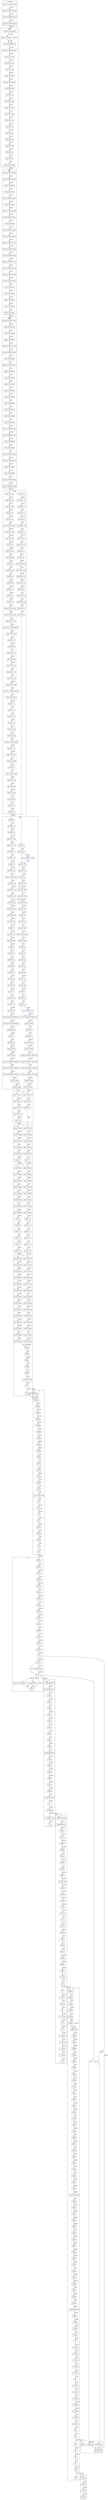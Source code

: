 digraph {
  fontname="sans-serif";
  concentrate=true;
  node[shape="box",fontname="sans-serif"];
  edge[fontname="sans-serif"];
  subgraph cluster_1_0 {
    label="1.0";
    client_1_0_0_rc2_1[label="Client 1.0.0-rc2-1",href="https://skyrising.github.io/mc-versions/version/1.0.0-rc2-1.json"];
    client_1_0_0_rc1[label="Client 1.0.0-rc1",href="https://skyrising.github.io/mc-versions/version/1.0.0-rc1.json"];
    client_1_0_0_rc2_2[label="Client 1.0.0-rc2-2",href="https://skyrising.github.io/mc-versions/version/1.0.0-rc2-2.json"];
    client_1_0_0_rc2_3[label="Client 1.0.0-rc2-3",href="https://skyrising.github.io/mc-versions/version/1.0.0-rc2-3.json"];
    client_1_0_0[label="Client 1.0.0",href="https://skyrising.github.io/mc-versions/version/1.0.0.json"];
    server_1_0_1[label="Server 1.0.1",href="https://skyrising.github.io/mc-versions/version/1.0.1.json"];
    server_1_0_0[label="Server 1.0.0",href="https://skyrising.github.io/mc-versions/version/1.0.0.json"];
    server_1_0_0_rc2_3[label="Server 1.0.0-rc2-3",href="https://skyrising.github.io/mc-versions/version/1.0.0-rc2-3.json"];
  }
  subgraph cluster_beta {
    label="beta";
    client_b1_9_pre6[label="Client b1.9-pre6",href="https://skyrising.github.io/mc-versions/version/b1.9-pre6.json"];
    client_b1_0[label="Client b1.0",href="https://skyrising.github.io/mc-versions/version/b1.0.json"];
    client_b1_0_01[label="Client b1.0_01",href="https://skyrising.github.io/mc-versions/version/b1.0_01.json"];
    client_b1_1_1245[label="Client b1.1-1245",href="https://skyrising.github.io/mc-versions/version/b1.1-1245.json"];
    client_b1_0_2[label="Client b1.0.2",href="https://skyrising.github.io/mc-versions/version/b1.0.2.json"];
    client_b1_1_1255[label="Client b1.1-1255",href="https://skyrising.github.io/mc-versions/version/b1.1-1255.json"];
    client_b1_1_01[label="Client b1.1_01",href="https://skyrising.github.io/mc-versions/version/b1.1_01.json"];
    client_b1_1_02[label="Client b1.1_02",href="https://skyrising.github.io/mc-versions/version/b1.1_02.json"];
    client_b1_2[label="Client b1.2",href="https://skyrising.github.io/mc-versions/version/b1.2.json"];
    client_b1_2_01[label="Client b1.2_01",href="https://skyrising.github.io/mc-versions/version/b1.2_01.json"];
    client_b1_2_02_launcher[label="Client b1.2_02-launcher",href="https://skyrising.github.io/mc-versions/version/b1.2_02-launcher.json"];
    client_b1_3_1713[label="Client b1.3-1713",href="https://skyrising.github.io/mc-versions/version/b1.3-1713.json"];
    client_b1_2_02[label="Client b1.2_02",href="https://skyrising.github.io/mc-versions/version/b1.2_02.json"];
    client_b1_3_1750[label="Client b1.3-1750",href="https://skyrising.github.io/mc-versions/version/b1.3-1750.json"];
    client_b1_3_01[label="Client b1.3_01",href="https://skyrising.github.io/mc-versions/version/b1.3_01.json"];
    client_b1_4_1507[label="Client b1.4-1507",href="https://skyrising.github.io/mc-versions/version/b1.4-1507.json"];
    client_b1_4_1634[label="Client b1.4-1634",href="https://skyrising.github.io/mc-versions/version/b1.4-1634.json"];
    client_b1_4_01[label="Client b1.4_01",href="https://skyrising.github.io/mc-versions/version/b1.4_01.json"];
    client_b1_5[label="Client b1.5",href="https://skyrising.github.io/mc-versions/version/b1.5.json"];
    client_b1_5_01[label="Client b1.5_01",href="https://skyrising.github.io/mc-versions/version/b1.5_01.json"];
    client_b1_6_tb3[label="Client b1.6-tb3",href="https://skyrising.github.io/mc-versions/version/b1.6-tb3.json"];
    client_b1_6_1[label="Client b1.6.1",href="https://skyrising.github.io/mc-versions/version/b1.6.1.json"];
    client_b1_6[label="Client b1.6",href="https://skyrising.github.io/mc-versions/version/b1.6.json"];
    client_b1_6_2[label="Client b1.6.2",href="https://skyrising.github.io/mc-versions/version/b1.6.2.json"];
    client_b1_6_3[label="Client b1.6.3",href="https://skyrising.github.io/mc-versions/version/b1.6.3.json"];
    client_b1_6_4[label="Client b1.6.4",href="https://skyrising.github.io/mc-versions/version/b1.6.4.json"];
    client_b1_6_5[label="Client b1.6.5",href="https://skyrising.github.io/mc-versions/version/b1.6.5.json"];
    client_b1_6_6[label="Client b1.6.6",href="https://skyrising.github.io/mc-versions/version/b1.6.6.json"];
    client_b1_7[label="Client b1.7",href="https://skyrising.github.io/mc-versions/version/b1.7.json"];
    client_b1_7_01[label="Client b1.7_01",href="https://skyrising.github.io/mc-versions/version/b1.7_01.json"];
    client_b1_7_3[label="Client b1.7.3",href="https://skyrising.github.io/mc-versions/version/b1.7.3.json"];
    client_b1_7_2[label="Client b1.7.2",href="https://skyrising.github.io/mc-versions/version/b1.7.2.json"];
    client_b1_8_pre1_201109081459[label="Client b1.8-pre1-201109081459",href="https://skyrising.github.io/mc-versions/version/b1.8-pre1-201109081459.json"];
    client_b1_8_1[label="Client b1.8.1",href="https://skyrising.github.io/mc-versions/version/b1.8.1.json"];
    client_b1_8[label="Client b1.8",href="https://skyrising.github.io/mc-versions/version/b1.8.json"];
    client_b1_8_pre1_201109091357[label="Client b1.8-pre1-201109091357",href="https://skyrising.github.io/mc-versions/version/b1.8-pre1-201109091357.json"];
    client_b1_8_pre2[label="Client b1.8-pre2",href="https://skyrising.github.io/mc-versions/version/b1.8-pre2.json"];
    client_b1_9_pre1[label="Client b1.9-pre1",href="https://skyrising.github.io/mc-versions/version/b1.9-pre1.json"];
    client_b1_9_pre2[label="Client b1.9-pre2",href="https://skyrising.github.io/mc-versions/version/b1.9-pre2.json"];
    client_b1_9_pre3_201110061350[label="Client b1.9-pre3-201110061350",href="https://skyrising.github.io/mc-versions/version/b1.9-pre3-201110061350.json"];
    client_b1_9_pre3_201110061402[label="Client b1.9-pre3-201110061402",href="https://skyrising.github.io/mc-versions/version/b1.9-pre3-201110061402.json"];
    client_b1_9_pre4_201110131434[label="Client b1.9-pre4-201110131434",href="https://skyrising.github.io/mc-versions/version/b1.9-pre4-201110131434.json"];
    client_b1_9_pre5[label="Client b1.9-pre5",href="https://skyrising.github.io/mc-versions/version/b1.9-pre5.json"];
    server_b1_3_1647[label="Server b1.3-1647",href="https://skyrising.github.io/mc-versions/version/b1.3-1647.json"];
    server_b1_3_1731[label="Server b1.3-1731",href="https://skyrising.github.io/mc-versions/version/b1.3-1731.json"];
    server_b1_9_pre6[label="Server b1.9-pre6",href="https://skyrising.github.io/mc-versions/version/b1.9-pre6.json"];
    server_b1_0_01[label="Server b1.0_01",href="https://skyrising.github.io/mc-versions/version/b1.0_01.json"];
    server_b1_0[label="Server b1.0",href="https://skyrising.github.io/mc-versions/version/b1.0.json"];
    server_b1_1_1245[label="Server b1.1-1245",href="https://skyrising.github.io/mc-versions/version/b1.1-1245.json"];
    server_b1_1_01[label="Server b1.1_01",href="https://skyrising.github.io/mc-versions/version/b1.1_01.json"];
    server_b1_1_02[label="Server b1.1_02",href="https://skyrising.github.io/mc-versions/version/b1.1_02.json"];
    server_b1_2[label="Server b1.2",href="https://skyrising.github.io/mc-versions/version/b1.2.json"];
    server_b1_2_01[label="Server b1.2_01",href="https://skyrising.github.io/mc-versions/version/b1.2_01.json"];
    server_b1_4_1507[label="Server b1.4-1507",href="https://skyrising.github.io/mc-versions/version/b1.4-1507.json"];
    server_b1_4_01[label="Server b1.4_01",href="https://skyrising.github.io/mc-versions/version/b1.4_01.json"];
    server_b1_5[label="Server b1.5",href="https://skyrising.github.io/mc-versions/version/b1.5.json"];
    server_b1_5_01[label="Server b1.5_01",href="https://skyrising.github.io/mc-versions/version/b1.5_01.json"];
    server_b1_5_02[label="Server b1.5_02",href="https://skyrising.github.io/mc-versions/version/b1.5_02.json"];
    server_b1_6_pre_trailer[label="Server b1.6-pre-trailer",href="https://skyrising.github.io/mc-versions/version/b1.6-pre-trailer.json"];
    server_b1_6_1[label="Server b1.6.1",href="https://skyrising.github.io/mc-versions/version/b1.6.1.json"];
    server_b1_6[label="Server b1.6",href="https://skyrising.github.io/mc-versions/version/b1.6.json"];
    server_b1_6_tb3[label="Server b1.6-tb3",href="https://skyrising.github.io/mc-versions/version/b1.6-tb3.json"];
    server_b1_6_2[label="Server b1.6.2",href="https://skyrising.github.io/mc-versions/version/b1.6.2.json"];
    server_b1_6_3[label="Server b1.6.3",href="https://skyrising.github.io/mc-versions/version/b1.6.3.json"];
    server_b1_6_4[label="Server b1.6.4",href="https://skyrising.github.io/mc-versions/version/b1.6.4.json"];
    server_b1_6_5[label="Server b1.6.5",href="https://skyrising.github.io/mc-versions/version/b1.6.5.json"];
    server_b1_6_6[label="Server b1.6.6",href="https://skyrising.github.io/mc-versions/version/b1.6.6.json"];
    server_b1_7[label="Server b1.7",href="https://skyrising.github.io/mc-versions/version/b1.7.json"];
    server_b1_7_01[label="Server b1.7_01",href="https://skyrising.github.io/mc-versions/version/b1.7_01.json"];
    server_b1_7_3[label="Server b1.7.3",href="https://skyrising.github.io/mc-versions/version/b1.7.3.json"];
    server_b1_7_2[label="Server b1.7.2",href="https://skyrising.github.io/mc-versions/version/b1.7.2.json"];
    server_b1_8_pre1_201109091357[label="Server b1.8-pre1-201109091357",href="https://skyrising.github.io/mc-versions/version/b1.8-pre1-201109091357.json"];
    server_b1_8_1[label="Server b1.8.1",href="https://skyrising.github.io/mc-versions/version/b1.8.1.json"];
    server_b1_8[label="Server b1.8",href="https://skyrising.github.io/mc-versions/version/b1.8.json"];
    server_b1_8_pre2[label="Server b1.8-pre2",href="https://skyrising.github.io/mc-versions/version/b1.8-pre2.json"];
    server_b1_9_pre1[label="Server b1.9-pre1",href="https://skyrising.github.io/mc-versions/version/b1.9-pre1.json"];
    server_b1_9_pre2[label="Server b1.9-pre2",href="https://skyrising.github.io/mc-versions/version/b1.9-pre2.json"];
    server_b1_9_pre3_201110061350[label="Server b1.9-pre3-201110061350",href="https://skyrising.github.io/mc-versions/version/b1.9-pre3-201110061350.json"];
    server_b1_9_pre4_201110131425[label="Server b1.9-pre4-201110131425",href="https://skyrising.github.io/mc-versions/version/b1.9-pre4-201110131425.json"];
    server_b1_9_pre4_201110131434[label="Server b1.9-pre4-201110131434",href="https://skyrising.github.io/mc-versions/version/b1.9-pre4-201110131434.json"];
    server_b1_9_pre4_201110131440[label="Server b1.9-pre4-201110131440",href="https://skyrising.github.io/mc-versions/version/b1.9-pre4-201110131440.json"];
    server_b1_9_pre5[label="Server b1.9-pre5",href="https://skyrising.github.io/mc-versions/version/b1.9-pre5.json"];
  }
  subgraph cluster_1_1 {
    label="1.1";
    client_11w47a[label="Client 11w47a",href="https://skyrising.github.io/mc-versions/version/11w47a.json"];
    client_11w48a[label="Client 11w48a",href="https://skyrising.github.io/mc-versions/version/11w48a.json"];
    client_11w49a[label="Client 11w49a",href="https://skyrising.github.io/mc-versions/version/11w49a.json"];
    client_11w50a[label="Client 11w50a",href="https://skyrising.github.io/mc-versions/version/11w50a.json"];
    client_12w01a[label="Client 12w01a",href="https://skyrising.github.io/mc-versions/version/12w01a.json"];
    client_1_1[label="Client 1.1",href="https://skyrising.github.io/mc-versions/version/1.1.json"];
    server_11w47a[label="Server 11w47a",href="https://skyrising.github.io/mc-versions/version/11w47a.json"];
    server_11w48a[label="Server 11w48a",href="https://skyrising.github.io/mc-versions/version/11w48a.json"];
    server_11w49a[label="Server 11w49a",href="https://skyrising.github.io/mc-versions/version/11w49a.json"];
    server_11w50a[label="Server 11w50a",href="https://skyrising.github.io/mc-versions/version/11w50a.json"];
    server_12w01a[label="Server 12w01a",href="https://skyrising.github.io/mc-versions/version/12w01a.json"];
    server_1_1[label="Server 1.1",href="https://skyrising.github.io/mc-versions/version/1.1.json"];
  }
  subgraph cluster_1_2 {
    label="1.2";
    client_12w03a[label="Client 12w03a",href="https://skyrising.github.io/mc-versions/version/12w03a.json"];
    client_1_2_1[label="Client 1.2.1",href="https://skyrising.github.io/mc-versions/version/1.2.1.json"];
    client_1_2[label="Client 1.2",href="https://skyrising.github.io/mc-versions/version/1.2.json"];
    client_1_2_2[label="Client 1.2.2",href="https://skyrising.github.io/mc-versions/version/1.2.2.json"];
    client_1_2_3[label="Client 1.2.3",href="https://skyrising.github.io/mc-versions/version/1.2.3.json"];
    client_1_2_4[label="Client 1.2.4",href="https://skyrising.github.io/mc-versions/version/1.2.4.json"];
    client_1_2_5[label="Client 1.2.5",href="https://skyrising.github.io/mc-versions/version/1.2.5.json"];
    client_12w04a[label="Client 12w04a",href="https://skyrising.github.io/mc-versions/version/12w04a.json"];
    client_12w05a[label="Client 12w05a",href="https://skyrising.github.io/mc-versions/version/12w05a.json"];
    client_12w05b[label="Client 12w05b",href="https://skyrising.github.io/mc-versions/version/12w05b.json"];
    client_12w06a[label="Client 12w06a",href="https://skyrising.github.io/mc-versions/version/12w06a.json"];
    client_12w07a[label="Client 12w07a",href="https://skyrising.github.io/mc-versions/version/12w07a.json"];
    client_12w07b[label="Client 12w07b",href="https://skyrising.github.io/mc-versions/version/12w07b.json"];
    client_12w08a[label="Client 12w08a",href="https://skyrising.github.io/mc-versions/version/12w08a.json"];
    server_12w03a[label="Server 12w03a",href="https://skyrising.github.io/mc-versions/version/12w03a.json"];
    server_1_2_1[label="Server 1.2.1",href="https://skyrising.github.io/mc-versions/version/1.2.1.json"];
    server_1_2[label="Server 1.2",href="https://skyrising.github.io/mc-versions/version/1.2.json"];
    server_1_2_2[label="Server 1.2.2",href="https://skyrising.github.io/mc-versions/version/1.2.2.json"];
    server_1_2_3[label="Server 1.2.3",href="https://skyrising.github.io/mc-versions/version/1.2.3.json"];
    server_1_2_4[label="Server 1.2.4",href="https://skyrising.github.io/mc-versions/version/1.2.4.json"];
    server_1_2_5[label="Server 1.2.5",href="https://skyrising.github.io/mc-versions/version/1.2.5.json"];
    server_12w04a[label="Server 12w04a",href="https://skyrising.github.io/mc-versions/version/12w04a.json"];
    server_12w05a[label="Server 12w05a",href="https://skyrising.github.io/mc-versions/version/12w05a.json"];
    server_12w05b[label="Server 12w05b",href="https://skyrising.github.io/mc-versions/version/12w05b.json"];
    server_12w06a[label="Server 12w06a",href="https://skyrising.github.io/mc-versions/version/12w06a.json"];
    server_12w07a[label="Server 12w07a",href="https://skyrising.github.io/mc-versions/version/12w07a.json"];
    server_12w07b[label="Server 12w07b",href="https://skyrising.github.io/mc-versions/version/12w07b.json"];
    server_12w08a[label="Server 12w08a",href="https://skyrising.github.io/mc-versions/version/12w08a.json"];
  }
  subgraph cluster_1_3 {
    label="1.3";
    client_12w15a[label="Client 12w15a",href="https://skyrising.github.io/mc-versions/version/12w15a.json"];
    client_12w16a[label="Client 12w16a",href="https://skyrising.github.io/mc-versions/version/12w16a.json"];
    client_12w17a[label="Client 12w17a",href="https://skyrising.github.io/mc-versions/version/12w17a.json"];
    client_12w18a[label="Client 12w18a",href="https://skyrising.github.io/mc-versions/version/12w18a.json"];
    client_12w19a[label="Client 12w19a",href="https://skyrising.github.io/mc-versions/version/12w19a.json"];
    client_12w21a[label="Client 12w21a",href="https://skyrising.github.io/mc-versions/version/12w21a.json"];
    client_12w21b[label="Client 12w21b",href="https://skyrising.github.io/mc-versions/version/12w21b.json"];
    client_12w22a[label="Client 12w22a",href="https://skyrising.github.io/mc-versions/version/12w22a.json"];
    client_12w23a[label="Client 12w23a",href="https://skyrising.github.io/mc-versions/version/12w23a.json"];
    client_12w23b[label="Client 12w23b",href="https://skyrising.github.io/mc-versions/version/12w23b.json"];
    client_12w24a[label="Client 12w24a",href="https://skyrising.github.io/mc-versions/version/12w24a.json"];
    client_12w25a[label="Client 12w25a",href="https://skyrising.github.io/mc-versions/version/12w25a.json"];
    client_12w26a[label="Client 12w26a",href="https://skyrising.github.io/mc-versions/version/12w26a.json"];
    client_12w27a[label="Client 12w27a",href="https://skyrising.github.io/mc-versions/version/12w27a.json"];
    merged_12w30a[label="12w30a",href="https://skyrising.github.io/mc-versions/version/12w30a.json"];
    server_12w27a[label="Server 12w27a",href="https://skyrising.github.io/mc-versions/version/12w27a.json"];
    merged_1_3_1[label="1.3.1",href="https://skyrising.github.io/mc-versions/version/1.3.1.json"];
    merged_1_3_pre_07261249[label="1.3-pre-07261249",href="https://skyrising.github.io/mc-versions/version/1.3-pre-07261249.json"];
    merged_1_3_2[label="1.3.2",href="https://skyrising.github.io/mc-versions/version/1.3.2.json"];
    merged_12w30b[label="12w30b",href="https://skyrising.github.io/mc-versions/version/12w30b.json"];
    merged_12w30c[label="12w30c",href="https://skyrising.github.io/mc-versions/version/12w30c.json"];
    merged_12w30d[label="12w30d",href="https://skyrising.github.io/mc-versions/version/12w30d.json"];
    merged_12w30e[label="12w30e",href="https://skyrising.github.io/mc-versions/version/12w30e.json"];
    server_12w15a[label="Server 12w15a",href="https://skyrising.github.io/mc-versions/version/12w15a.json"];
    server_12w16a[label="Server 12w16a",href="https://skyrising.github.io/mc-versions/version/12w16a.json"];
    server_12w17a[label="Server 12w17a",href="https://skyrising.github.io/mc-versions/version/12w17a.json"];
    server_12w18a[label="Server 12w18a",href="https://skyrising.github.io/mc-versions/version/12w18a.json"];
    server_12w19a[label="Server 12w19a",href="https://skyrising.github.io/mc-versions/version/12w19a.json"];
    server_12w21a[label="Server 12w21a",href="https://skyrising.github.io/mc-versions/version/12w21a.json"];
    server_12w21b[label="Server 12w21b",href="https://skyrising.github.io/mc-versions/version/12w21b.json"];
    server_12w22a[label="Server 12w22a",href="https://skyrising.github.io/mc-versions/version/12w22a.json"];
    server_12w23a[label="Server 12w23a",href="https://skyrising.github.io/mc-versions/version/12w23a.json"];
    server_12w23b[label="Server 12w23b",href="https://skyrising.github.io/mc-versions/version/12w23b.json"];
    server_12w24a[label="Server 12w24a",href="https://skyrising.github.io/mc-versions/version/12w24a.json"];
    server_12w25a[label="Server 12w25a",href="https://skyrising.github.io/mc-versions/version/12w25a.json"];
    server_12w26a[label="Server 12w26a",href="https://skyrising.github.io/mc-versions/version/12w26a.json"];
  }
  subgraph cluster_alpha {
    label="alpha";
    client_a1_0_11[label="Client a1.0.11",href="https://skyrising.github.io/mc-versions/version/a1.0.11.json"];
    client_a1_0_10[label="Client a1.0.10",href="https://skyrising.github.io/mc-versions/version/a1.0.10.json"];
    client_a1_0_12[label="Client a1.0.12",href="https://skyrising.github.io/mc-versions/version/a1.0.12.json"];
    client_a1_0_13[label="Client a1.0.13",href="https://skyrising.github.io/mc-versions/version/a1.0.13.json"];
    client_a1_0_13_01_1038[label="Client a1.0.13_01-1038",href="https://skyrising.github.io/mc-versions/version/a1.0.13_01-1038.json"];
    client_a1_0_13_01_1444[label="Client a1.0.13_01-1444",href="https://skyrising.github.io/mc-versions/version/a1.0.13_01-1444.json"];
    client_a1_0_14_1603[label="Client a1.0.14-1603",href="https://skyrising.github.io/mc-versions/version/a1.0.14-1603.json"];
    client_a1_0_14_1659_launcher[label="Client a1.0.14-1659-launcher",href="https://skyrising.github.io/mc-versions/version/a1.0.14-1659-launcher.json"];
    client_a1_0_15[label="Client a1.0.15",href="https://skyrising.github.io/mc-versions/version/a1.0.15.json"];
    client_a1_0_14_1659[label="Client a1.0.14-1659",href="https://skyrising.github.io/mc-versions/version/a1.0.14-1659.json"];
    client_a1_0_16[label="Client a1.0.16",href="https://skyrising.github.io/mc-versions/version/a1.0.16.json"];
    client_a1_0_16_01[label="Client a1.0.16_01",href="https://skyrising.github.io/mc-versions/version/a1.0.16_01.json"];
    client_a1_0_16_02[label="Client a1.0.16_02",href="https://skyrising.github.io/mc-versions/version/a1.0.16_02.json"];
    client_a1_0_17_02[label="Client a1.0.17_02",href="https://skyrising.github.io/mc-versions/version/a1.0.17_02.json"];
    client_a1_0_17_03[label="Client a1.0.17_03",href="https://skyrising.github.io/mc-versions/version/a1.0.17_03.json"];
    client_a1_0_17_04[label="Client a1.0.17_04",href="https://skyrising.github.io/mc-versions/version/a1.0.17_04.json"];
    client_a1_1_0_101847[label="Client a1.1.0-101847",href="https://skyrising.github.io/mc-versions/version/a1.1.0-101847.json"];
    client_a1_0_2_01[label="Client a1.0.2_01",href="https://skyrising.github.io/mc-versions/version/a1.0.2_01.json"];
    client_a1_0_1_01[label="Client a1.0.1_01",href="https://skyrising.github.io/mc-versions/version/a1.0.1_01.json"];
    client_a1_0_2_02[label="Client a1.0.2_02",href="https://skyrising.github.io/mc-versions/version/a1.0.2_02.json"];
    client_a1_0_3[label="Client a1.0.3",href="https://skyrising.github.io/mc-versions/version/a1.0.3.json"];
    client_a1_0_4[label="Client a1.0.4",href="https://skyrising.github.io/mc-versions/version/a1.0.4.json"];
    client_a1_0_4_launcher[label="Client a1.0.4-launcher",href="https://skyrising.github.io/mc-versions/version/a1.0.4-launcher.json"];
    client_a1_0_5_2149[label="Client a1.0.5-2149",href="https://skyrising.github.io/mc-versions/version/a1.0.5-2149.json"];
    client_a1_0_5_01[label="Client a1.0.5_01",href="https://skyrising.github.io/mc-versions/version/a1.0.5_01.json"];
    client_a1_0_6[label="Client a1.0.6",href="https://skyrising.github.io/mc-versions/version/a1.0.6.json"];
    client_a1_0_6_01[label="Client a1.0.6_01",href="https://skyrising.github.io/mc-versions/version/a1.0.6_01.json"];
    client_a1_0_6_03[label="Client a1.0.6_03",href="https://skyrising.github.io/mc-versions/version/a1.0.6_03.json"];
    client_a1_0_7[label="Client a1.0.7",href="https://skyrising.github.io/mc-versions/version/a1.0.7.json"];
    client_a1_0_8_01[label="Client a1.0.8_01",href="https://skyrising.github.io/mc-versions/version/a1.0.8_01.json"];
    client_a1_0_9[label="Client a1.0.9",href="https://skyrising.github.io/mc-versions/version/a1.0.9.json"];
    client_a1_1_0_101847_launcher[label="Client a1.1.0-101847-launcher",href="https://skyrising.github.io/mc-versions/version/a1.1.0-101847-launcher.json"];
    client_a1_1_0_131933[label="Client a1.1.0-131933",href="https://skyrising.github.io/mc-versions/version/a1.1.0-131933.json"];
    client_a1_1_1[label="Client a1.1.1",href="https://skyrising.github.io/mc-versions/version/a1.1.1.json"];
    client_a1_1_2[label="Client a1.1.2",href="https://skyrising.github.io/mc-versions/version/a1.1.2.json"];
    client_a1_1_2_01[label="Client a1.1.2_01",href="https://skyrising.github.io/mc-versions/version/a1.1.2_01.json"];
    client_a1_2_0[label="Client a1.2.0",href="https://skyrising.github.io/mc-versions/version/a1.2.0.json"];
    client_a1_2_0_01[label="Client a1.2.0_01",href="https://skyrising.github.io/mc-versions/version/a1.2.0_01.json"];
    client_a1_2_0_02[label="Client a1.2.0_02",href="https://skyrising.github.io/mc-versions/version/a1.2.0_02.json"];
    client_a1_2_0_02_launcher[label="Client a1.2.0_02-launcher",href="https://skyrising.github.io/mc-versions/version/a1.2.0_02-launcher.json"];
    client_a1_2_1_01[label="Client a1.2.1_01",href="https://skyrising.github.io/mc-versions/version/a1.2.1_01.json"];
    client_a1_2_2_1624[label="Client a1.2.2-1624",href="https://skyrising.github.io/mc-versions/version/a1.2.2-1624.json"];
    client_a1_2_2_1938[label="Client a1.2.2-1938",href="https://skyrising.github.io/mc-versions/version/a1.2.2-1938.json"];
    client_a1_2_3[label="Client a1.2.3",href="https://skyrising.github.io/mc-versions/version/a1.2.3.json"];
    client_a1_2_3_01_0958[label="Client a1.2.3_01-0958",href="https://skyrising.github.io/mc-versions/version/a1.2.3_01-0958.json"];
    client_a1_2_3_02[label="Client a1.2.3_02",href="https://skyrising.github.io/mc-versions/version/a1.2.3_02.json"];
    client_a1_2_3_04[label="Client a1.2.3_04",href="https://skyrising.github.io/mc-versions/version/a1.2.3_04.json"];
    client_a1_2_3_05[label="Client a1.2.3_05",href="https://skyrising.github.io/mc-versions/version/a1.2.3_05.json"];
    client_a1_2_4_01[label="Client a1.2.4_01",href="https://skyrising.github.io/mc-versions/version/a1.2.4_01.json"];
    client_a1_2_5[label="Client a1.2.5",href="https://skyrising.github.io/mc-versions/version/a1.2.5.json"];
    client_a1_2_6[label="Client a1.2.6",href="https://skyrising.github.io/mc-versions/version/a1.2.6.json"];
    server_a0_1_2_01[label="Server a0.1.2_01",href="https://skyrising.github.io/mc-versions/version/a0.1.2_01.json"];
    server_a0_1_0[label="Server a0.1.0",href="https://skyrising.github.io/mc-versions/version/a0.1.0.json"];
    server_a0_1_3[label="Server a0.1.3",href="https://skyrising.github.io/mc-versions/version/a0.1.3.json"];
    server_a0_1_4[label="Server a0.1.4",href="https://skyrising.github.io/mc-versions/version/a0.1.4.json"];
    server_a0_2_0[label="Server a0.2.0",href="https://skyrising.github.io/mc-versions/version/a0.2.0.json"];
    server_a0_2_0_01[label="Server a0.2.0_01",href="https://skyrising.github.io/mc-versions/version/a0.2.0_01.json"];
    server_a0_2_1[label="Server a0.2.1",href="https://skyrising.github.io/mc-versions/version/a0.2.1.json"];
    server_a0_2_2[label="Server a0.2.2",href="https://skyrising.github.io/mc-versions/version/a0.2.2.json"];
    server_a0_2_2_01[label="Server a0.2.2_01",href="https://skyrising.github.io/mc-versions/version/a0.2.2_01.json"];
    server_a0_2_3[label="Server a0.2.3",href="https://skyrising.github.io/mc-versions/version/a0.2.3.json"];
    server_a0_2_4[label="Server a0.2.4",href="https://skyrising.github.io/mc-versions/version/a0.2.4.json"];
    server_a0_2_5_0923[label="Server a0.2.5-0923",href="https://skyrising.github.io/mc-versions/version/a0.2.5-0923.json"];
    server_a0_2_5_1004[label="Server a0.2.5-1004",href="https://skyrising.github.io/mc-versions/version/a0.2.5-1004.json"];
    server_a0_2_5_01[label="Server a0.2.5_01",href="https://skyrising.github.io/mc-versions/version/a0.2.5_01.json"];
    server_a0_2_5_02[label="Server a0.2.5_02",href="https://skyrising.github.io/mc-versions/version/a0.2.5_02.json"];
    server_a0_2_6[label="Server a0.2.6",href="https://skyrising.github.io/mc-versions/version/a0.2.6.json"];
    server_a0_2_6_01[label="Server a0.2.6_01",href="https://skyrising.github.io/mc-versions/version/a0.2.6_01.json"];
    server_a0_2_6_02[label="Server a0.2.6_02",href="https://skyrising.github.io/mc-versions/version/a0.2.6_02.json"];
    server_a0_2_7[label="Server a0.2.7",href="https://skyrising.github.io/mc-versions/version/a0.2.7.json"];
    server_a0_2_8[label="Server a0.2.8",href="https://skyrising.github.io/mc-versions/version/a0.2.8.json"];
  }
  subgraph cluster_infdev {
    label="infdev";
    client_inf_20100630_1835[label="Client inf-20100630-1835",href="https://skyrising.github.io/mc-versions/version/inf-20100630-1835.json"];
    client_inf_20100227_1433[label="Client inf-20100227-1433",href="https://skyrising.github.io/mc-versions/version/inf-20100227-1433.json"];
    client_inf_20100313[label="Client inf-20100313",href="https://skyrising.github.io/mc-versions/version/inf-20100313.json"];
    client_inf_20100316[label="Client inf-20100316",href="https://skyrising.github.io/mc-versions/version/inf-20100316.json"];
    client_inf_20100320[label="Client inf-20100320",href="https://skyrising.github.io/mc-versions/version/inf-20100320.json"];
    client_inf_20100321_1857[label="Client inf-20100321-1857",href="https://skyrising.github.io/mc-versions/version/inf-20100321-1857.json"];
    client_inf_20100325_1640[label="Client inf-20100325-1640",href="https://skyrising.github.io/mc-versions/version/inf-20100325-1640.json"];
    client_inf_20100327[label="Client inf-20100327",href="https://skyrising.github.io/mc-versions/version/inf-20100327.json"];
    client_inf_20100330_1611[label="Client inf-20100330-1611",href="https://skyrising.github.io/mc-versions/version/inf-20100330-1611.json"];
    client_inf_20100413[label="Client inf-20100413",href="https://skyrising.github.io/mc-versions/version/inf-20100413.json"];
    client_inf_20100414[label="Client inf-20100414",href="https://skyrising.github.io/mc-versions/version/inf-20100414.json"];
    client_inf_20100415[label="Client inf-20100415",href="https://skyrising.github.io/mc-versions/version/inf-20100415.json"];
    client_inf_20100420[label="Client inf-20100420",href="https://skyrising.github.io/mc-versions/version/inf-20100420.json"];
    client_inf_20100607[label="Client inf-20100607",href="https://skyrising.github.io/mc-versions/version/inf-20100607.json"];
    client_inf_20100608[label="Client inf-20100608",href="https://skyrising.github.io/mc-versions/version/inf-20100608.json"];
    client_inf_20100611[label="Client inf-20100611",href="https://skyrising.github.io/mc-versions/version/inf-20100611.json"];
    client_inf_20100615[label="Client inf-20100615",href="https://skyrising.github.io/mc-versions/version/inf-20100615.json"];
    client_inf_20100616[label="Client inf-20100616",href="https://skyrising.github.io/mc-versions/version/inf-20100616.json"];
    client_inf_20100617_1205[label="Client inf-20100617-1205",href="https://skyrising.github.io/mc-versions/version/inf-20100617-1205.json"];
    client_inf_20100617_1531[label="Client inf-20100617-1531",href="https://skyrising.github.io/mc-versions/version/inf-20100617-1531.json"];
    client_inf_20100618[label="Client inf-20100618",href="https://skyrising.github.io/mc-versions/version/inf-20100618.json"];
    client_inf_20100624[label="Client inf-20100624",href="https://skyrising.github.io/mc-versions/version/inf-20100624.json"];
    client_inf_20100625_0922[label="Client inf-20100625-0922",href="https://skyrising.github.io/mc-versions/version/inf-20100625-0922.json"];
    client_inf_20100625_1917[label="Client inf-20100625-1917",href="https://skyrising.github.io/mc-versions/version/inf-20100625-1917.json"];
    client_inf_20100627[label="Client inf-20100627",href="https://skyrising.github.io/mc-versions/version/inf-20100627.json"];
    client_inf_20100629[label="Client inf-20100629",href="https://skyrising.github.io/mc-versions/version/inf-20100629.json"];
    client_inf_20100630_1340[label="Client inf-20100630-1340",href="https://skyrising.github.io/mc-versions/version/inf-20100630-1340.json"];
  }
  subgraph cluster_classic {
    label="classic";
    client_c0_0_12a_03[label="Client c0.0.12a_03",href="https://skyrising.github.io/mc-versions/version/c0.0.12a_03.json"];
    client_c0_0_11a_launcher[label="Client c0.0.11a-launcher",href="https://skyrising.github.io/mc-versions/version/c0.0.11a-launcher.json"];
    client_c0_0_13a_launcher[label="Client c0.0.13a-launcher",href="https://skyrising.github.io/mc-versions/version/c0.0.13a-launcher.json"];
    client_c0_0_13a_03_launcher[label="Client c0.0.13a_03-launcher",href="https://skyrising.github.io/mc-versions/version/c0.0.13a_03-launcher.json"];
    client_c0_0_14a_08[label="Client c0.0.14a_08",href="https://skyrising.github.io/mc-versions/version/c0.0.14a_08.json"];
    client_c0_0_16a_02[label="Client c0.0.16a_02",href="https://skyrising.github.io/mc-versions/version/c0.0.16a_02.json"];
    client_c0_0_17a[label="Client c0.0.17a",href="https://skyrising.github.io/mc-versions/version/c0.0.17a.json"];
    client_c0_0_18a_02[label="Client c0.0.18a_02",href="https://skyrising.github.io/mc-versions/version/c0.0.18a_02.json"];
    client_c0_0_19a_06_0137[label="Client c0.0.19a_06-0137",href="https://skyrising.github.io/mc-versions/version/c0.0.19a_06-0137.json"];
    client_c0_0_20a_01[label="Client c0.0.20a_01",href="https://skyrising.github.io/mc-versions/version/c0.0.20a_01.json"];
    client_c0_0_21a[label="Client c0.0.21a",href="https://skyrising.github.io/mc-versions/version/c0.0.21a.json"];
    client_c0_0_22a_05[label="Client c0.0.22a_05",href="https://skyrising.github.io/mc-versions/version/c0.0.22a_05.json"];
    client_c0_0_23a_01[label="Client c0.0.23a_01",href="https://skyrising.github.io/mc-versions/version/c0.0.23a_01.json"];
    client_c0_24_st_03[label="Client c0.24_st_03",href="https://skyrising.github.io/mc-versions/version/c0.24_st_03.json"];
    client_c0_25_05_st[label="Client c0.25_05_st",href="https://skyrising.github.io/mc-versions/version/c0.25_05_st.json"];
    client_c0_27_st[label="Client c0.27_st",href="https://skyrising.github.io/mc-versions/version/c0.27_st.json"];
    client_c0_28_01[label="Client c0.28_01",href="https://skyrising.github.io/mc-versions/version/c0.28_01.json"];
    client_c0_29_01[label="Client c0.29_01",href="https://skyrising.github.io/mc-versions/version/c0.29_01.json"];
    client_c0_29_02[label="Client c0.29_02",href="https://skyrising.github.io/mc-versions/version/c0.29_02.json"];
    client_c0_30_s[label="Client c0.30-s",href="https://skyrising.github.io/mc-versions/version/c0.30-s.json"];
    client_c0_30_c_renew[label="Client c0.30-c-renew",href="https://skyrising.github.io/mc-versions/version/c0.30-c-renew.json"];
    client_c0_30_c[label="Client c0.30-c",href="https://skyrising.github.io/mc-versions/version/c0.30-c.json"];
  }
  subgraph cluster_pre_classic {
    label="pre-classic";
    client_rd_161348_launcher[label="Client rd-161348-launcher",href="https://skyrising.github.io/mc-versions/version/rd-161348-launcher.json"];
    client_rd_132328_launcher[label="Client rd-132328-launcher",href="https://skyrising.github.io/mc-versions/version/rd-132328-launcher.json"];
    client_rd_132211_launcher[label="Client rd-132211-launcher",href="https://skyrising.github.io/mc-versions/version/rd-132211-launcher.json"];
    client_rd_160052_launcher[label="Client rd-160052-launcher",href="https://skyrising.github.io/mc-versions/version/rd-160052-launcher.json"];
  }
  subgraph cluster_indev {
    label="indev";
    client_in_20091223_1459[label="Client in-20091223-1459",href="https://skyrising.github.io/mc-versions/version/in-20091223-1459.json"];
    client_in_20091231_2257[label="Client in-20091231-2257",href="https://skyrising.github.io/mc-versions/version/in-20091231-2257.json"];
    client_in_20100105[label="Client in-20100105",href="https://skyrising.github.io/mc-versions/version/in-20100105.json"];
    client_in_20100110[label="Client in-20100110",href="https://skyrising.github.io/mc-versions/version/in-20100110.json"];
    client_in_20100124_2310[label="Client in-20100124-2310",href="https://skyrising.github.io/mc-versions/version/in-20100124-2310.json"];
    client_in_20100125[label="Client in-20100125",href="https://skyrising.github.io/mc-versions/version/in-20100125.json"];
    client_in_20100128_2304[label="Client in-20100128-2304",href="https://skyrising.github.io/mc-versions/version/in-20100128-2304.json"];
    client_in_20100129_1452[label="Client in-20100129-1452",href="https://skyrising.github.io/mc-versions/version/in-20100129-1452.json"];
    client_in_20100130[label="Client in-20100130",href="https://skyrising.github.io/mc-versions/version/in-20100130.json"];
    client_in_20100131_2244[label="Client in-20100131-2244",href="https://skyrising.github.io/mc-versions/version/in-20100131-2244.json"];
    client_in_20100201_0025[label="Client in-20100201-0025",href="https://skyrising.github.io/mc-versions/version/in-20100201-0025.json"];
    client_in_20100201_2227[label="Client in-20100201-2227",href="https://skyrising.github.io/mc-versions/version/in-20100201-2227.json"];
    client_in_20100202_2330[label="Client in-20100202-2330",href="https://skyrising.github.io/mc-versions/version/in-20100202-2330.json"];
    client_in_20100206_2103[label="Client in-20100206-2103",href="https://skyrising.github.io/mc-versions/version/in-20100206-2103.json"];
    client_in_20100207_1101[label="Client in-20100207-1101",href="https://skyrising.github.io/mc-versions/version/in-20100207-1101.json"];
    client_in_20100207_1703[label="Client in-20100207-1703",href="https://skyrising.github.io/mc-versions/version/in-20100207-1703.json"];
    client_in_20100212_1210[label="Client in-20100212-1210",href="https://skyrising.github.io/mc-versions/version/in-20100212-1210.json"];
    client_in_20100212_1622[label="Client in-20100212-1622",href="https://skyrising.github.io/mc-versions/version/in-20100212-1622.json"];
    client_in_20100213[label="Client in-20100213",href="https://skyrising.github.io/mc-versions/version/in-20100213.json"];
    client_in_20100214[label="Client in-20100214",href="https://skyrising.github.io/mc-versions/version/in-20100214.json"];
    client_in_20100218[label="Client in-20100218",href="https://skyrising.github.io/mc-versions/version/in-20100218.json"];
    client_in_20100219[label="Client in-20100219",href="https://skyrising.github.io/mc-versions/version/in-20100219.json"];
    client_in_20100223[label="Client in-20100223",href="https://skyrising.github.io/mc-versions/version/in-20100223.json"];
  }
  subgraph cluster_1_5 {
    label="1.5";
    merged_1_5_2[label="1.5.2",href="https://skyrising.github.io/mc-versions/version/1.5.2.json"];
    client_1_5_2_pre_250903[label="Client 1.5.2-pre-250903",href="https://skyrising.github.io/mc-versions/version/1.5.2-pre-250903.json"];
    merged_1_5_1[label="1.5.1",href="https://skyrising.github.io/mc-versions/version/1.5.1.json"];
    client_13w12_[label="Client 13w12~",href="https://skyrising.github.io/mc-versions/version/13w12~.json"];
    merged_13w11a[label="13w11a",href="https://skyrising.github.io/mc-versions/version/13w11a.json"];
    merged_13w01a[label="13w01a",href="https://skyrising.github.io/mc-versions/version/13w01a.json"];
    merged_1_5[label="1.5",href="https://skyrising.github.io/mc-versions/version/1.5.json"];
    merged_1_5_2_pre_250903[label="1.5.2-pre-250903",href="https://skyrising.github.io/mc-versions/version/1.5.2-pre-250903.json"];
    merged_13w01b[label="13w01b",href="https://skyrising.github.io/mc-versions/version/13w01b.json"];
    merged_13w02a[label="13w02a",href="https://skyrising.github.io/mc-versions/version/13w02a.json"];
    merged_13w02b[label="13w02b",href="https://skyrising.github.io/mc-versions/version/13w02b.json"];
    merged_13w03a[label="13w03a",href="https://skyrising.github.io/mc-versions/version/13w03a.json"];
    merged_13w04a[label="13w04a",href="https://skyrising.github.io/mc-versions/version/13w04a.json"];
    merged_13w05a[label="13w05a",href="https://skyrising.github.io/mc-versions/version/13w05a.json"];
    merged_13w05b[label="13w05b",href="https://skyrising.github.io/mc-versions/version/13w05b.json"];
    merged_13w06a[label="13w06a",href="https://skyrising.github.io/mc-versions/version/13w06a.json"];
    merged_13w07a[label="13w07a",href="https://skyrising.github.io/mc-versions/version/13w07a.json"];
    merged_13w09a[label="13w09a",href="https://skyrising.github.io/mc-versions/version/13w09a.json"];
    merged_13w09b[label="13w09b",href="https://skyrising.github.io/mc-versions/version/13w09b.json"];
    merged_13w09c[label="13w09c",href="https://skyrising.github.io/mc-versions/version/13w09c.json"];
    merged_13w10a[label="13w10a",href="https://skyrising.github.io/mc-versions/version/13w10a.json"];
    merged_13w10b[label="13w10b",href="https://skyrising.github.io/mc-versions/version/13w10b.json"];
  }
  subgraph cluster_1_4 {
    label="1.4";
    merged_12w32a[label="12w32a",href="https://skyrising.github.io/mc-versions/version/12w32a.json"];
    merged_12w34a[label="12w34a",href="https://skyrising.github.io/mc-versions/version/12w34a.json"];
    merged_1_4_1_pre_10231538[label="1.4.1-pre-10231538",href="https://skyrising.github.io/mc-versions/version/1.4.1-pre-10231538.json"];
    merged_1_4_pre[label="1.4-pre",href="https://skyrising.github.io/mc-versions/version/1.4-pre.json"];
    merged_1_4_2[label="1.4.2",href="https://skyrising.github.io/mc-versions/version/1.4.2.json"];
    merged_1_4_3_pre[label="1.4.3-pre",href="https://skyrising.github.io/mc-versions/version/1.4.3-pre.json"];
    merged_1_4_4[label="1.4.4",href="https://skyrising.github.io/mc-versions/version/1.4.4.json"];
    merged_1_4_5[label="1.4.5",href="https://skyrising.github.io/mc-versions/version/1.4.5.json"];
    merged_12w49a[label="12w49a",href="https://skyrising.github.io/mc-versions/version/12w49a.json"];
    merged_1_4_7[label="1.4.7",href="https://skyrising.github.io/mc-versions/version/1.4.7.json"];
    merged_1_4_6[label="1.4.6",href="https://skyrising.github.io/mc-versions/version/1.4.6.json"];
    merged_12w34b[label="12w34b",href="https://skyrising.github.io/mc-versions/version/12w34b.json"];
    merged_12w36a[label="12w36a",href="https://skyrising.github.io/mc-versions/version/12w36a.json"];
    merged_12w37a[label="12w37a",href="https://skyrising.github.io/mc-versions/version/12w37a.json"];
    merged_12w38a[label="12w38a",href="https://skyrising.github.io/mc-versions/version/12w38a.json"];
    merged_12w38b[label="12w38b",href="https://skyrising.github.io/mc-versions/version/12w38b.json"];
    merged_12w39a[label="12w39a",href="https://skyrising.github.io/mc-versions/version/12w39a.json"];
    merged_12w39b[label="12w39b",href="https://skyrising.github.io/mc-versions/version/12w39b.json"];
    merged_12w40a[label="12w40a",href="https://skyrising.github.io/mc-versions/version/12w40a.json"];
    merged_12w40b[label="12w40b",href="https://skyrising.github.io/mc-versions/version/12w40b.json"];
    merged_12w41a[label="12w41a",href="https://skyrising.github.io/mc-versions/version/12w41a.json"];
    merged_12w41b[label="12w41b",href="https://skyrising.github.io/mc-versions/version/12w41b.json"];
    merged_12w42a[label="12w42a",href="https://skyrising.github.io/mc-versions/version/12w42a.json"];
    merged_12w42b[label="12w42b",href="https://skyrising.github.io/mc-versions/version/12w42b.json"];
    merged_12w50a[label="12w50a",href="https://skyrising.github.io/mc-versions/version/12w50a.json"];
    merged_12w50b[label="12w50b",href="https://skyrising.github.io/mc-versions/version/12w50b.json"];
  }
  subgraph cluster_1_6 {
    label="1.6";
    merged_13w16a_04192037[label="13w16a-04192037",href="https://skyrising.github.io/mc-versions/version/13w16a-04192037.json"];
    merged_1_6_1[label="1.6.1",href="https://skyrising.github.io/mc-versions/version/1.6.1.json"];
    merged_1_6_pre_06251516[label="1.6-pre-06251516",href="https://skyrising.github.io/mc-versions/version/1.6-pre-06251516.json"];
    merged_1_6_2_091847[label="1.6.2-091847",href="https://skyrising.github.io/mc-versions/version/1.6.2-091847.json"];
    merged_1_6_3_pre_171231[label="1.6.3-pre-171231",href="https://skyrising.github.io/mc-versions/version/1.6.3-pre-171231.json"];
    merged_1_6_4[label="1.6.4",href="https://skyrising.github.io/mc-versions/version/1.6.4.json"];
    merged_13w16b_04232151[label="13w16b-04232151",href="https://skyrising.github.io/mc-versions/version/13w16b-04232151.json"];
    merged_13w17a[label="13w17a",href="https://skyrising.github.io/mc-versions/version/13w17a.json"];
    merged_13w18a[label="13w18a",href="https://skyrising.github.io/mc-versions/version/13w18a.json"];
    merged_13w18b[label="13w18b",href="https://skyrising.github.io/mc-versions/version/13w18b.json"];
    merged_13w18c[label="13w18c",href="https://skyrising.github.io/mc-versions/version/13w18c.json"];
    merged_13w19a[label="13w19a",href="https://skyrising.github.io/mc-versions/version/13w19a.json"];
    merged_13w21a[label="13w21a",href="https://skyrising.github.io/mc-versions/version/13w21a.json"];
    merged_13w21b[label="13w21b",href="https://skyrising.github.io/mc-versions/version/13w21b.json"];
    merged_13w22a[label="13w22a",href="https://skyrising.github.io/mc-versions/version/13w22a.json"];
    merged_13w23a[label="13w23a",href="https://skyrising.github.io/mc-versions/version/13w23a.json"];
    merged_13w23b_06080101[label="13w23b-06080101",href="https://skyrising.github.io/mc-versions/version/13w23b-06080101.json"];
    merged_13w24a[label="13w24a",href="https://skyrising.github.io/mc-versions/version/13w24a.json"];
    merged_13w24b[label="13w24b",href="https://skyrising.github.io/mc-versions/version/13w24b.json"];
    merged_13w25a[label="13w25a",href="https://skyrising.github.io/mc-versions/version/13w25a.json"];
    merged_13w25b[label="13w25b",href="https://skyrising.github.io/mc-versions/version/13w25b.json"];
    merged_13w25c[label="13w25c",href="https://skyrising.github.io/mc-versions/version/13w25c.json"];
    merged_13w26a[label="13w26a",href="https://skyrising.github.io/mc-versions/version/13w26a.json"];
  }
  subgraph cluster_1_7 {
    label="1.7";
    merged_13w36a_09051446[label="13w36a-09051446",href="https://skyrising.github.io/mc-versions/version/13w36a-09051446.json"];
    merged_1_7_1_pre[label="1.7.1-pre",href="https://skyrising.github.io/mc-versions/version/1.7.1-pre.json"];
    merged_1_7_pre[label="1.7-pre",href="https://skyrising.github.io/mc-versions/version/1.7-pre.json"];
    merged_1_7_2[label="1.7.2",href="https://skyrising.github.io/mc-versions/version/1.7.2.json"];
    merged_1_7_10_pre2[label="1.7.10-pre2",href="https://skyrising.github.io/mc-versions/version/1.7.10-pre2.json"];
    merged_1_7_10_pre1[label="1.7.10-pre1",href="https://skyrising.github.io/mc-versions/version/1.7.10-pre1.json"];
    merged_1_7_10_pre3[label="1.7.10-pre3",href="https://skyrising.github.io/mc-versions/version/1.7.10-pre3.json"];
    merged_1_7_10_pre4[label="1.7.10-pre4",href="https://skyrising.github.io/mc-versions/version/1.7.10-pre4.json"];
    merged_1_7_10[label="1.7.10",href="https://skyrising.github.io/mc-versions/version/1.7.10.json"];
    merged_13w47a[label="13w47a",href="https://skyrising.github.io/mc-versions/version/13w47a.json"];
    merged_1_7_4[label="1.7.4",href="https://skyrising.github.io/mc-versions/version/1.7.4.json"];
    merged_1_7_3_pre[label="1.7.3-pre",href="https://skyrising.github.io/mc-versions/version/1.7.3-pre.json"];
    merged_1_7_5[label="1.7.5",href="https://skyrising.github.io/mc-versions/version/1.7.5.json"];
    merged_1_7_6_pre1[label="1.7.6-pre1",href="https://skyrising.github.io/mc-versions/version/1.7.6-pre1.json"];
    merged_1_7_7_101331[label="1.7.7-101331",href="https://skyrising.github.io/mc-versions/version/1.7.7-101331.json"];
    merged_1_7_6[label="1.7.6",href="https://skyrising.github.io/mc-versions/version/1.7.6.json"];
    merged_1_7_6_pre2[label="1.7.6-pre2",href="https://skyrising.github.io/mc-versions/version/1.7.6-pre2.json"];
    merged_1_7_8[label="1.7.8",href="https://skyrising.github.io/mc-versions/version/1.7.8.json"];
    merged_1_7_9[label="1.7.9",href="https://skyrising.github.io/mc-versions/version/1.7.9.json"];
    merged_13w36b_09061310[label="13w36b-09061310",href="https://skyrising.github.io/mc-versions/version/13w36b-09061310.json"];
    merged_13w37a[label="13w37a",href="https://skyrising.github.io/mc-versions/version/13w37a.json"];
    merged_13w37b[label="13w37b",href="https://skyrising.github.io/mc-versions/version/13w37b.json"];
    merged_13w38a[label="13w38a",href="https://skyrising.github.io/mc-versions/version/13w38a.json"];
    merged_13w38b[label="13w38b",href="https://skyrising.github.io/mc-versions/version/13w38b.json"];
    merged_13w38c[label="13w38c",href="https://skyrising.github.io/mc-versions/version/13w38c.json"];
    merged_13w39a[label="13w39a",href="https://skyrising.github.io/mc-versions/version/13w39a.json"];
    merged_13w39b[label="13w39b",href="https://skyrising.github.io/mc-versions/version/13w39b.json"];
    merged_13w41a[label="13w41a",href="https://skyrising.github.io/mc-versions/version/13w41a.json"];
    merged_13w41b_1523[label="13w41b-1523",href="https://skyrising.github.io/mc-versions/version/13w41b-1523.json"];
    merged_13w42a[label="13w42a",href="https://skyrising.github.io/mc-versions/version/13w42a.json"];
    merged_13w42b[label="13w42b",href="https://skyrising.github.io/mc-versions/version/13w42b.json"];
    merged_13w43a[label="13w43a",href="https://skyrising.github.io/mc-versions/version/13w43a.json"];
    merged_13w47b[label="13w47b",href="https://skyrising.github.io/mc-versions/version/13w47b.json"];
    merged_13w47c[label="13w47c",href="https://skyrising.github.io/mc-versions/version/13w47c.json"];
    merged_13w47d[label="13w47d",href="https://skyrising.github.io/mc-versions/version/13w47d.json"];
    merged_13w47e[label="13w47e",href="https://skyrising.github.io/mc-versions/version/13w47e.json"];
    merged_13w48a[label="13w48a",href="https://skyrising.github.io/mc-versions/version/13w48a.json"];
    merged_13w48b[label="13w48b",href="https://skyrising.github.io/mc-versions/version/13w48b.json"];
    merged_13w49a[label="13w49a",href="https://skyrising.github.io/mc-versions/version/13w49a.json"];
  }
  subgraph cluster_1_8 {
    label="1.8";
    merged_14w02a[label="14w02a",href="https://skyrising.github.io/mc-versions/version/14w02a.json"];
    merged_1_8_1_pre1[label="1.8.1-pre1",href="https://skyrising.github.io/mc-versions/version/1.8.1-pre1.json"];
    merged_1_8[label="1.8",href="https://skyrising.github.io/mc-versions/version/1.8.json"];
    merged_1_8_pre2[label="1.8-pre2",href="https://skyrising.github.io/mc-versions/version/1.8-pre2.json"];
    merged_1_8_pre1[label="1.8-pre1",href="https://skyrising.github.io/mc-versions/version/1.8-pre1.json"];
    merged_1_8_pre3[label="1.8-pre3",href="https://skyrising.github.io/mc-versions/version/1.8-pre3.json"];
    merged_1_8_2_pre1[label="1.8.2-pre1",href="https://skyrising.github.io/mc-versions/version/1.8.2-pre1.json"];
    merged_1_8_1[label="1.8.1",href="https://skyrising.github.io/mc-versions/version/1.8.1.json"];
    merged_1_8_1_pre2[label="1.8.1-pre2",href="https://skyrising.github.io/mc-versions/version/1.8.1-pre2.json"];
    merged_1_8_1_pre3[label="1.8.1-pre3",href="https://skyrising.github.io/mc-versions/version/1.8.1-pre3.json"];
    merged_1_8_1_pre4[label="1.8.1-pre4",href="https://skyrising.github.io/mc-versions/version/1.8.1-pre4.json"];
    merged_1_8_1_pre5[label="1.8.1-pre5",href="https://skyrising.github.io/mc-versions/version/1.8.1-pre5.json"];
    merged_1_8_3[label="1.8.3",href="https://skyrising.github.io/mc-versions/version/1.8.3.json"];
    merged_1_8_2[label="1.8.2",href="https://skyrising.github.io/mc-versions/version/1.8.2.json"];
    merged_1_8_2_pre2[label="1.8.2-pre2",href="https://skyrising.github.io/mc-versions/version/1.8.2-pre2.json"];
    merged_1_8_2_pre3[label="1.8.2-pre3",href="https://skyrising.github.io/mc-versions/version/1.8.2-pre3.json"];
    merged_1_8_2_pre4[label="1.8.2-pre4",href="https://skyrising.github.io/mc-versions/version/1.8.2-pre4.json"];
    merged_1_8_2_pre5[label="1.8.2-pre5",href="https://skyrising.github.io/mc-versions/version/1.8.2-pre5.json"];
    merged_1_8_2_pre6[label="1.8.2-pre6",href="https://skyrising.github.io/mc-versions/version/1.8.2-pre6.json"];
    merged_1_8_2_pre7[label="1.8.2-pre7",href="https://skyrising.github.io/mc-versions/version/1.8.2-pre7.json"];
    merged_1_8_4[label="1.8.4",href="https://skyrising.github.io/mc-versions/version/1.8.4.json"];
    merged_1_8_5[label="1.8.5",href="https://skyrising.github.io/mc-versions/version/1.8.5.json"];
    merged_1_8_6[label="1.8.6",href="https://skyrising.github.io/mc-versions/version/1.8.6.json"];
    merged_1_8_7[label="1.8.7",href="https://skyrising.github.io/mc-versions/version/1.8.7.json"];
    merged_1_8_8[label="1.8.8",href="https://skyrising.github.io/mc-versions/version/1.8.8.json"];
    merged_1_8_9[label="1.8.9",href="https://skyrising.github.io/mc-versions/version/1.8.9.json"];
    merged_14w02b[label="14w02b",href="https://skyrising.github.io/mc-versions/version/14w02b.json"];
    merged_14w02c[label="14w02c",href="https://skyrising.github.io/mc-versions/version/14w02c.json"];
    merged_14w03a[label="14w03a",href="https://skyrising.github.io/mc-versions/version/14w03a.json"];
    merged_14w03b[label="14w03b",href="https://skyrising.github.io/mc-versions/version/14w03b.json"];
    merged_14w04a[label="14w04a",href="https://skyrising.github.io/mc-versions/version/14w04a.json"];
    merged_14w04b_1554[label="14w04b-1554",href="https://skyrising.github.io/mc-versions/version/14w04b-1554.json"];
    merged_14w05a[label="14w05a",href="https://skyrising.github.io/mc-versions/version/14w05a.json"];
    merged_14w05b[label="14w05b",href="https://skyrising.github.io/mc-versions/version/14w05b.json"];
    merged_14w06a[label="14w06a",href="https://skyrising.github.io/mc-versions/version/14w06a.json"];
    merged_14w06b[label="14w06b",href="https://skyrising.github.io/mc-versions/version/14w06b.json"];
    merged_14w07a[label="14w07a",href="https://skyrising.github.io/mc-versions/version/14w07a.json"];
    merged_14w08a[label="14w08a",href="https://skyrising.github.io/mc-versions/version/14w08a.json"];
    merged_14w10a[label="14w10a",href="https://skyrising.github.io/mc-versions/version/14w10a.json"];
    merged_14w10b[label="14w10b",href="https://skyrising.github.io/mc-versions/version/14w10b.json"];
    merged_14w10c[label="14w10c",href="https://skyrising.github.io/mc-versions/version/14w10c.json"];
    merged_14w11a[label="14w11a",href="https://skyrising.github.io/mc-versions/version/14w11a.json"];
    merged_14w11b[label="14w11b",href="https://skyrising.github.io/mc-versions/version/14w11b.json"];
    merged_14w17a[label="14w17a",href="https://skyrising.github.io/mc-versions/version/14w17a.json"];
    merged_14w18a[label="14w18a",href="https://skyrising.github.io/mc-versions/version/14w18a.json"];
    merged_14w18b[label="14w18b",href="https://skyrising.github.io/mc-versions/version/14w18b.json"];
    merged_14w19a[label="14w19a",href="https://skyrising.github.io/mc-versions/version/14w19a.json"];
    merged_14w20a[label="14w20a",href="https://skyrising.github.io/mc-versions/version/14w20a.json"];
    merged_14w20b[label="14w20b",href="https://skyrising.github.io/mc-versions/version/14w20b.json"];
    merged_14w21a[label="14w21a",href="https://skyrising.github.io/mc-versions/version/14w21a.json"];
    merged_14w21b[label="14w21b",href="https://skyrising.github.io/mc-versions/version/14w21b.json"];
    merged_14w25a[label="14w25a",href="https://skyrising.github.io/mc-versions/version/14w25a.json"];
    merged_14w25b[label="14w25b",href="https://skyrising.github.io/mc-versions/version/14w25b.json"];
    merged_14w26a[label="14w26a",href="https://skyrising.github.io/mc-versions/version/14w26a.json"];
    merged_14w26b[label="14w26b",href="https://skyrising.github.io/mc-versions/version/14w26b.json"];
    merged_14w26c[label="14w26c",href="https://skyrising.github.io/mc-versions/version/14w26c.json"];
    merged_14w27a[label="14w27a",href="https://skyrising.github.io/mc-versions/version/14w27a.json"];
    merged_14w27b_07021646[label="14w27b-07021646",href="https://skyrising.github.io/mc-versions/version/14w27b-07021646.json"];
    merged_14w28a[label="14w28a",href="https://skyrising.github.io/mc-versions/version/14w28a.json"];
    merged_14w28b[label="14w28b",href="https://skyrising.github.io/mc-versions/version/14w28b.json"];
    merged_14w29a[label="14w29a",href="https://skyrising.github.io/mc-versions/version/14w29a.json"];
    merged_14w29b[label="14w29b",href="https://skyrising.github.io/mc-versions/version/14w29b.json"];
    merged_14w30a[label="14w30a",href="https://skyrising.github.io/mc-versions/version/14w30a.json"];
    merged_14w30b[label="14w30b",href="https://skyrising.github.io/mc-versions/version/14w30b.json"];
    merged_14w30c[label="14w30c",href="https://skyrising.github.io/mc-versions/version/14w30c.json"];
    merged_14w31a[label="14w31a",href="https://skyrising.github.io/mc-versions/version/14w31a.json"];
    merged_14w32a[label="14w32a",href="https://skyrising.github.io/mc-versions/version/14w32a.json"];
    merged_14w32b[label="14w32b",href="https://skyrising.github.io/mc-versions/version/14w32b.json"];
    merged_14w32c[label="14w32c",href="https://skyrising.github.io/mc-versions/version/14w32c.json"];
    merged_14w32d[label="14w32d",href="https://skyrising.github.io/mc-versions/version/14w32d.json"];
    merged_14w33a[label="14w33a",href="https://skyrising.github.io/mc-versions/version/14w33a.json"];
    merged_14w33b[label="14w33b",href="https://skyrising.github.io/mc-versions/version/14w33b.json"];
    merged_14w33c[label="14w33c",href="https://skyrising.github.io/mc-versions/version/14w33c.json"];
    merged_14w34a[label="14w34a",href="https://skyrising.github.io/mc-versions/version/14w34a.json"];
    merged_14w34b[label="14w34b",href="https://skyrising.github.io/mc-versions/version/14w34b.json"];
    merged_14w34c_08191549[label="14w34c-08191549",href="https://skyrising.github.io/mc-versions/version/14w34c-08191549.json"];
    merged_14w34d[label="14w34d",href="https://skyrising.github.io/mc-versions/version/14w34d.json"];
  }
  subgraph cluster_1_9 {
    label="1.9";
    merged_15w31a[label="15w31a",href="https://skyrising.github.io/mc-versions/version/15w31a.json"];
    merged_15w31b[label="15w31b",href="https://skyrising.github.io/mc-versions/version/15w31b.json"];
    merged_15w31c[label="15w31c",href="https://skyrising.github.io/mc-versions/version/15w31c.json"];
    merged_15w32a[label="15w32a",href="https://skyrising.github.io/mc-versions/version/15w32a.json"];
  }
  subgraph cluster_april_fools {
    label="april-fools";
    merged_af_2013_blue[label="af-2013-blue",href="https://skyrising.github.io/mc-versions/version/af-2013-blue.json"];
    merged_af_2013_purple[label="af-2013-purple",href="https://skyrising.github.io/mc-versions/version/af-2013-purple.json"];
    merged_af_2013_red[label="af-2013-red",href="https://skyrising.github.io/mc-versions/version/af-2013-red.json"];
    merged_af_2015[label="af-2015",href="https://skyrising.github.io/mc-versions/version/af-2015.json"];
  }
  client_1_0_0_rc1 -> client_1_0_0_rc2_1[label="99.93%",href="client/1.0/1.0.0-rc1%231.0.0-rc2-1.match"];
  client_1_0_0_rc2_1 -> client_1_0_0_rc2_2[label="100%",href="client/1.0/1.0.0-rc2-1%231.0.0-rc2-2.match"];
  client_1_0_0_rc2_2 -> client_1_0_0_rc2_3[label="100%",href="client/1.0/1.0.0-rc2-2%231.0.0-rc2-3.match"];
  client_1_0_0_rc2_3 -> client_1_0_0[label="99.34%",href="client/1.0/1.0.0-rc2-3%231.0.0.match"];
  client_b1_9_pre6 -> client_1_0_0_rc1[label="100%",href="client/1.0/b1.9-pre6%231.0.0-rc1.match"];
  client_1_0_0 -> client_11w47a[label="100%",href="client/1.1/1.0.0%2311w47a.match"];
  client_11w47a -> client_11w48a[label="99.99%",href="client/1.1/11w47a%2311w48a.match"];
  client_11w48a -> client_11w49a[label="99.99%",href="client/1.1/11w48a%2311w49a.match"];
  client_11w49a -> client_11w50a[label="100%",href="client/1.1/11w49a%2311w50a.match"];
  client_11w50a -> client_12w01a[label="99.9%",href="client/1.1/11w50a%2312w01a.match"];
  client_12w01a -> client_1_1[label="99.82%",href="client/1.1/12w01a%231.1.match"];
  client_1_1 -> client_12w03a[label="99.96%",href="client/1.2/1.1%2312w03a.match"];
  client_1_2 -> client_1_2_1[label="100%",href="client/1.2/1.2%231.2.1.match"];
  client_1_2_1 -> client_1_2_2[label="100%",href="client/1.2/1.2.1%231.2.2.match"];
  client_1_2_2 -> client_1_2_3[label="100%",href="client/1.2/1.2.2%231.2.3.match"];
  client_1_2_3 -> client_1_2_4[label="99.97%",href="client/1.2/1.2.3%231.2.4.match"];
  client_1_2_4 -> client_1_2_5[label="99.81%",href="client/1.2/1.2.4%231.2.5.match"];
  client_12w03a -> client_12w04a[label="99.97%",href="client/1.2/12w03a%2312w04a.match"];
  client_12w04a -> client_12w05a[label="99.92%",href="client/1.2/12w04a%2312w05a.match"];
  client_12w05a -> client_12w05b[label="100%",href="client/1.2/12w05a%2312w05b.match"];
  client_12w05b -> client_12w06a[label="99.45%",href="client/1.2/12w05b%2312w06a.match"];
  client_12w06a -> client_12w07a[label="98.97%",href="client/1.2/12w06a%2312w07a.match"];
  client_12w07a -> client_12w07b[label="100%",href="client/1.2/12w07a%2312w07b.match"];
  client_12w07b -> client_12w08a[label="99.86%",href="client/1.2/12w07b%2312w08a.match"];
  client_12w08a -> client_1_2[label="99.97%",href="client/1.2/12w08a%231.2.match"];
  client_1_2_5 -> client_12w15a[label="99.35%",href="client/1.3/1.2.5%2312w15a.match"];
  client_12w15a -> client_12w16a[label="99.98%",href="client/1.3/12w15a%2312w16a.match"];
  client_12w16a -> client_12w17a[label="99.86%",href="client/1.3/12w16a%2312w17a.match"];
  client_12w17a -> client_12w18a[label="98.29%",href="client/1.3/12w17a%2312w18a.match"];
  client_12w18a -> client_12w19a[label="99.79%",href="client/1.3/12w18a%2312w19a.match"];
  client_12w19a -> client_12w21a[label="99.47%",href="client/1.3/12w19a%2312w21a.match"];
  client_12w21a -> client_12w21b[label="99.95%",href="client/1.3/12w21a%2312w21b.match"];
  client_12w21b -> client_12w22a[label="99.97%",href="client/1.3/12w21b%2312w22a.match"];
  client_12w22a -> client_12w23a[label="99.97%",href="client/1.3/12w22a%2312w23a.match"];
  client_12w23a -> client_12w23b[label="100%",href="client/1.3/12w23a%2312w23b.match"];
  client_12w23b -> client_12w24a[label="99.28%",href="client/1.3/12w23b%2312w24a.match"];
  client_12w24a -> client_12w25a[label="99.58%",href="client/1.3/12w24a%2312w25a.match"];
  client_12w25a -> client_12w26a[label="100%",href="client/1.3/12w25a%2312w26a.match"];
  client_12w26a -> client_12w27a[label="99.95%",href="client/1.3/12w26a%2312w27a.match"];
  client_a1_0_10 -> client_a1_0_11[label="99.93%",href="client/alpha/a1.0.10%23a1.0.11.match"];
  client_a1_0_11 -> client_a1_0_12[label="99.98%",href="client/alpha/a1.0.11%23a1.0.12.match"];
  client_a1_0_12 -> client_a1_0_13[label="99.9%",href="client/alpha/a1.0.12%23a1.0.13.match"];
  client_a1_0_13 -> client_a1_0_13_01_1038[label="100%",href="client/alpha/a1.0.13%23a1.0.13_01-1038.match"];
  client_a1_0_13_01_1038 -> client_a1_0_13_01_1444[label="100%",href="client/alpha/a1.0.13_01-1038%23a1.0.13_01-1444.match"];
  client_a1_0_13_01_1444 -> client_a1_0_14_1603[label="100%",href="client/alpha/a1.0.13_01-1444%23a1.0.14-1603.match"];
  client_a1_0_14_1603 -> client_a1_0_14_1659_launcher[label="100%",href="client/alpha/a1.0.14-1603%23a1.0.14-1659-launcher.match"];
  client_a1_0_14_1659 -> client_a1_0_15[label="99.9%",href="client/alpha/a1.0.14-1659%23a1.0.15.match"];
  client_a1_0_14_1659_launcher -> client_a1_0_14_1659[label="100%",href="client/alpha/a1.0.14-1659-launcher%23a1.0.14-1659.match"];
  client_a1_0_15 -> client_a1_0_16[label="99.98%",href="client/alpha/a1.0.15%23a1.0.16.match"];
  client_a1_0_16 -> client_a1_0_16_01[label="100%",href="client/alpha/a1.0.16%23a1.0.16_01.match"];
  client_a1_0_16_01 -> client_a1_0_16_02[label="100%",href="client/alpha/a1.0.16_01%23a1.0.16_02.match"];
  client_a1_0_16_02 -> client_a1_0_17_02[label="99.81%",href="client/alpha/a1.0.16_02%23a1.0.17_02.match"];
  client_a1_0_17_02 -> client_a1_0_17_03[label="100%",href="client/alpha/a1.0.17_02%23a1.0.17_03.match"];
  client_a1_0_17_03 -> client_a1_0_17_04[label="100%",href="client/alpha/a1.0.17_03%23a1.0.17_04.match"];
  client_a1_0_17_04 -> client_a1_1_0_101847[label="99.86%",href="client/alpha/a1.0.17_04%23a1.1.0-101847.match"];
  client_a1_0_1_01 -> client_a1_0_2_01[label="99.99%",href="client/alpha/a1.0.1_01%23a1.0.2_01.match"];
  client_a1_0_2_01 -> client_a1_0_2_02[label="100%",href="client/alpha/a1.0.2_01%23a1.0.2_02.match"];
  client_a1_0_2_02 -> client_a1_0_3[label="99.96%",href="client/alpha/a1.0.2_02%23a1.0.3.match"];
  client_a1_0_3 -> client_a1_0_4[label="99.99%",href="client/alpha/a1.0.3%23a1.0.4.match"];
  client_a1_0_4 -> client_a1_0_4_launcher[label="100%",href="client/alpha/a1.0.4%23a1.0.4-launcher.match"];
  client_a1_0_4_launcher -> client_a1_0_5_2149[label="99.99%",href="client/alpha/a1.0.4-launcher%23a1.0.5-2149.match"];
  client_a1_0_5_2149 -> client_a1_0_5_01[label="99.98%",href="client/alpha/a1.0.5-2149%23a1.0.5_01.match"];
  client_a1_0_5_01 -> client_a1_0_6[label="99.95%",href="client/alpha/a1.0.5_01%23a1.0.6.match"];
  client_a1_0_6 -> client_a1_0_6_01[label="99.98%",href="client/alpha/a1.0.6%23a1.0.6_01.match"];
  client_a1_0_6_01 -> client_a1_0_6_03[label="100%",href="client/alpha/a1.0.6_01%23a1.0.6_03.match"];
  client_a1_0_6_03 -> client_a1_0_7[label="99.79%",href="client/alpha/a1.0.6_03%23a1.0.7.match"];
  client_a1_0_7 -> client_a1_0_8_01[label="100%",href="client/alpha/a1.0.7%23a1.0.8_01.match"];
  client_a1_0_8_01 -> client_a1_0_9[label="100%",href="client/alpha/a1.0.8_01%23a1.0.9.match"];
  client_a1_0_9 -> client_a1_0_10[label="99.97%",href="client/alpha/a1.0.9%23a1.0.10.match"];
  client_a1_1_0_101847 -> client_a1_1_0_101847_launcher[label="100%",href="client/alpha/a1.1.0-101847%23a1.1.0-101847-launcher.match"];
  client_a1_1_0_101847_launcher -> client_a1_1_0_131933[label="100%",href="client/alpha/a1.1.0-101847-launcher%23a1.1.0-131933.match"];
  client_a1_1_0_131933 -> client_a1_1_1[label="99.99%",href="client/alpha/a1.1.0-131933%23a1.1.1.match"];
  client_a1_1_1 -> client_a1_1_2[label="100%",href="client/alpha/a1.1.1%23a1.1.2.match"];
  client_a1_1_2 -> client_a1_1_2_01[label="100%",href="client/alpha/a1.1.2%23a1.1.2_01.match"];
  client_a1_1_2_01 -> client_a1_2_0[label="99.64%",href="client/alpha/a1.1.2_01%23a1.2.0.match"];
  client_a1_2_0 -> client_a1_2_0_01[label="100%",href="client/alpha/a1.2.0%23a1.2.0_01.match"];
  client_a1_2_0_01 -> client_a1_2_0_02[label="100%",href="client/alpha/a1.2.0_01%23a1.2.0_02.match"];
  client_a1_2_0_02 -> client_a1_2_0_02_launcher[label="100%",href="client/alpha/a1.2.0_02%23a1.2.0_02-launcher.match"];
  client_a1_2_0_02_launcher -> client_a1_2_1_01[label="99.99%",href="client/alpha/a1.2.0_02-launcher%23a1.2.1_01.match"];
  client_a1_2_1_01 -> client_a1_2_2_1624[label="99.94%",href="client/alpha/a1.2.1_01%23a1.2.2-1624.match"];
  client_a1_2_2_1624 -> client_a1_2_2_1938[label="100%",href="client/alpha/a1.2.2-1624%23a1.2.2-1938.match"];
  client_a1_2_2_1938 -> client_a1_2_3[label="100%",href="client/alpha/a1.2.2-1938%23a1.2.3.match"];
  client_a1_2_3 -> client_a1_2_3_01_0958[label="100%",href="client/alpha/a1.2.3%23a1.2.3_01-0958.match"];
  client_a1_2_3_01_0958 -> client_a1_2_3_02[label="100%",href="client/alpha/a1.2.3_01-0958%23a1.2.3_02.match"];
  client_a1_2_3_02 -> client_a1_2_3_04[label="100%",href="client/alpha/a1.2.3_02%23a1.2.3_04.match"];
  client_a1_2_3_04 -> client_a1_2_3_05[label="99.99%",href="client/alpha/a1.2.3_04%23a1.2.3_05.match"];
  client_a1_2_3_05 -> client_a1_2_4_01[label="100%",href="client/alpha/a1.2.3_05%23a1.2.4_01.match"];
  client_a1_2_4_01 -> client_a1_2_5[label="100%",href="client/alpha/a1.2.4_01%23a1.2.5.match"];
  client_a1_2_5 -> client_a1_2_6[label="100%",href="client/alpha/a1.2.5%23a1.2.6.match"];
  client_inf_20100630_1835 -> client_a1_0_1_01[label="99.53%",href="client/alpha/inf-20100630-1835%23a1.0.1_01.match"];
  client_a1_2_6 -> client_b1_0[label="98.99%",href="client/beta/a1.2.6%23b1.0.match"];
  client_b1_0 -> client_b1_0_01[label="100%",href="client/beta/b1.0%23b1.0_01.match"];
  client_b1_0_2 -> client_b1_1_1245[label="99.97%",href="client/beta/b1.0.2%23b1.1-1245.match"];
  client_b1_0_01 -> client_b1_0_2[label="100%",href="client/beta/b1.0_01%23b1.0.2.match"];
  client_b1_1_1245 -> client_b1_1_1255[label="100%",href="client/beta/b1.1-1245%23b1.1-1255.match"];
  client_b1_1_1255 -> client_b1_1_01[label="100%",href="client/beta/b1.1-1255%23b1.1_01.match"];
  client_b1_1_01 -> client_b1_1_02[label="100%",href="client/beta/b1.1_01%23b1.1_02.match"];
  client_b1_1_02 -> client_b1_2[label="99.82%",href="client/beta/b1.1_02%23b1.2.match"];
  client_b1_2 -> client_b1_2_01[label="99.99%",href="client/beta/b1.2%23b1.2_01.match"];
  client_b1_2_01 -> client_b1_2_02_launcher[label="100%",href="client/beta/b1.2_01%23b1.2_02-launcher.match"];
  client_b1_2_02 -> client_b1_3_1713[label="99.32%",href="client/beta/b1.2_02%23b1.3-1713.match"];
  client_b1_2_02_launcher -> client_b1_2_02[label="100%",href="client/beta/b1.2_02-launcher%23b1.2_02.match"];
  client_b1_3_1713 -> client_b1_3_1750[label="100%",href="client/beta/b1.3-1713%23b1.3-1750.match"];
  client_b1_3_1750 -> client_b1_3_01[label="99.91%",href="client/beta/b1.3-1750%23b1.3_01.match"];
  client_b1_3_01 -> client_b1_4_1507[label="99.84%",href="client/beta/b1.3_01%23b1.4-1507.match"];
  client_b1_4_1507 -> client_b1_4_1634[label="100%",href="client/beta/b1.4-1507%23b1.4-1634.match"];
  client_b1_4_1634 -> client_b1_4_01[label="99.84%",href="client/beta/b1.4-1634%23b1.4_01.match"];
  client_b1_4_01 -> client_b1_5[label="99.36%",href="client/beta/b1.4_01%23b1.5.match"];
  client_b1_5 -> client_b1_5_01[label="99.99%",href="client/beta/b1.5%23b1.5_01.match"];
  client_b1_5_01 -> client_b1_6_tb3[label="99.81%",href="client/beta/b1.5_01%23b1.6-tb3.match"];
  client_b1_6 -> client_b1_6_1[label="100%",href="client/beta/b1.6%23b1.6.1.match"];
  client_b1_6_tb3 -> client_b1_6[label="99.99%",href="client/beta/b1.6-tb3%23b1.6.match"];
  client_b1_6_1 -> client_b1_6_2[label="100%",href="client/beta/b1.6.1%23b1.6.2.match"];
  client_b1_6_2 -> client_b1_6_3[label="100%",href="client/beta/b1.6.2%23b1.6.3.match"];
  client_b1_6_3 -> client_b1_6_4[label="100%",href="client/beta/b1.6.3%23b1.6.4.match"];
  client_b1_6_4 -> client_b1_6_5[label="99.96%",href="client/beta/b1.6.4%23b1.6.5.match"];
  client_b1_6_5 -> client_b1_6_6[label="100%",href="client/beta/b1.6.5%23b1.6.6.match"];
  client_b1_6_6 -> client_b1_7[label="99.96%",href="client/beta/b1.6.6%23b1.7.match"];
  client_b1_7 -> client_b1_7_01[label="100%",href="client/beta/b1.7%23b1.7_01.match"];
  client_b1_7_2 -> client_b1_7_3[label="99.99%",href="client/beta/b1.7.2%23b1.7.3.match"];
  client_b1_7_3 -> client_b1_8_pre1_201109081459[label="98.59%",href="client/beta/b1.7.3%23b1.8-pre1-201109081459.match"];
  client_b1_7_01 -> client_b1_7_2[label="100%",href="client/beta/b1.7_01%23b1.7.2.match"];
  client_b1_8 -> client_b1_8_1[label="100%",href="client/beta/b1.8%23b1.8.1.match"];
  client_b1_8_pre1_201109081459 -> client_b1_8_pre1_201109091357[label="99.96%",href="client/beta/b1.8-pre1-201109081459%23b1.8-pre1-201109091357.match"];
  client_b1_8_pre1_201109091357 -> client_b1_8_pre2[label="99.96%",href="client/beta/b1.8-pre1-201109091357%23b1.8-pre2.match"];
  client_b1_8_pre2 -> client_b1_8[label="99.99%",href="client/beta/b1.8-pre2%23b1.8.match"];
  client_b1_8_1 -> client_b1_9_pre1[label="99.89%",href="client/beta/b1.8.1%23b1.9-pre1.match"];
  client_b1_9_pre1 -> client_b1_9_pre2[label="99.99%",href="client/beta/b1.9-pre1%23b1.9-pre2.match"];
  client_b1_9_pre2 -> client_b1_9_pre3_201110061350[label="99.61%",href="client/beta/b1.9-pre2%23b1.9-pre3-201110061350.match"];
  client_b1_9_pre3_201110061350 -> client_b1_9_pre3_201110061402[label="100%",href="client/beta/b1.9-pre3-201110061350%23b1.9-pre3-201110061402.match"];
  client_b1_9_pre3_201110061402 -> client_b1_9_pre4_201110131434[label="99.39%",href="client/beta/b1.9-pre3-201110061402%23b1.9-pre4-201110131434.match"];
  client_b1_9_pre4_201110131434 -> client_b1_9_pre5[label="99.84%",href="client/beta/b1.9-pre4-201110131434%23b1.9-pre5.match"];
  client_b1_9_pre5 -> client_b1_9_pre6[label="99.89%",href="client/beta/b1.9-pre5%23b1.9-pre6.match"];
  client_c0_0_11a_launcher -> client_c0_0_12a_03[label="72.21%",href="client/classic/c0.0.11a-launcher%23c0.0.12a_03.match"];
  client_c0_0_11a_launcher -> client_c0_0_13a_launcher[label="96.62%",href="client/classic/c0.0.11a-launcher%23c0.0.13a-launcher.match"];
  client_c0_0_12a_03 -> client_c0_0_13a_launcher[label="96.49%",href="client/classic/c0.0.12a_03%23c0.0.13a-launcher.match"];
  client_c0_0_13a_launcher -> client_c0_0_13a_03_launcher[label="72.13%",href="client/classic/c0.0.13a-launcher%23c0.0.13a_03-launcher.match"];
  client_c0_0_13a_03_launcher -> client_c0_0_14a_08[label="98.02%",href="client/classic/c0.0.13a_03-launcher%23c0.0.14a_08.match"];
  client_c0_0_14a_08 -> client_c0_0_16a_02[label="99.78%",href="client/classic/c0.0.14a_08%23c0.0.16a_02.match"];
  client_c0_0_16a_02 -> client_c0_0_17a[label="99.48%",href="client/classic/c0.0.16a_02%23c0.0.17a.match"];
  client_c0_0_17a -> client_c0_0_18a_02[label="99.98%",href="client/classic/c0.0.17a%23c0.0.18a_02.match"];
  client_c0_0_18a_02 -> client_c0_0_19a_06_0137[label="99.66%",href="client/classic/c0.0.18a_02%23c0.0.19a_06-0137.match"];
  client_c0_0_19a_06_0137 -> client_c0_0_20a_01[label="99.88%",href="client/classic/c0.0.19a_06-0137%23c0.0.20a_01.match"];
  client_c0_0_20a_01 -> client_c0_0_21a[label="99.42%",href="client/classic/c0.0.20a_01%23c0.0.21a.match"];
  client_c0_0_21a -> client_c0_0_22a_05[label="98.57%",href="client/classic/c0.0.21a%23c0.0.22a_05.match"];
  client_c0_0_22a_05 -> client_c0_0_23a_01[label="99.51%",href="client/classic/c0.0.22a_05%23c0.0.23a_01.match"];
  client_c0_0_23a_01 -> client_c0_24_st_03[label="97.72%",href="client/classic/c0.0.23a_01%23c0.24_st_03.match"];
  client_c0_24_st_03 -> client_c0_25_05_st[label="98.62%",href="client/classic/c0.24_st_03%23c0.25_05_st.match"];
  client_c0_25_05_st -> client_c0_27_st[label="98.76%",href="client/classic/c0.25_05_st%23c0.27_st.match"];
  client_c0_27_st -> client_c0_28_01[label="97.28%",href="client/classic/c0.27_st%23c0.28_01.match"];
  client_c0_28_01 -> client_c0_29_01[label="99.95%",href="client/classic/c0.28_01%23c0.29_01.match"];
  client_c0_29_01 -> client_c0_29_02[label="100%",href="client/classic/c0.29_01%23c0.29_02.match"];
  client_c0_29_02 -> client_c0_30_s[label="99.96%",href="client/classic/c0.29_02%23c0.30-s.match"];
  client_c0_30_c -> client_c0_30_c_renew[label="100%",href="client/classic/c0.30-c%23c0.30-c-renew.match"];
  client_c0_30_s -> client_c0_30_c[label="99.97%",href="client/classic/c0.30-s%23c0.30-c.match"];
  client_rd_161348_launcher -> client_c0_0_11a_launcher[label="99.56%",href="client/classic/rd-161348-launcher%23c0.0.11a-launcher.match"];
  client_c0_30_c_renew -> client_in_20091223_1459[label="48.18%",href="client/indev/c0.30-c-renew%23in-20091223-1459.match"];
  client_in_20091223_1459 -> client_in_20091231_2257[label="98.8%",href="client/indev/in-20091223-1459%23in-20091231-2257.match"];
  client_in_20091231_2257 -> client_in_20100105[label="99.79%",href="client/indev/in-20091231-2257%23in-20100105.match"];
  client_in_20100105 -> client_in_20100110[label="99.58%",href="client/indev/in-20100105%23in-20100110.match"];
  client_in_20100110 -> client_in_20100124_2310[label="99.55%",href="client/indev/in-20100110%23in-20100124-2310.match"];
  client_in_20100124_2310 -> client_in_20100125[label="99.87%",href="client/indev/in-20100124-2310%23in-20100125.match"];
  client_in_20100125 -> client_in_20100128_2304[label="99.88%",href="client/indev/in-20100125%23in-20100128-2304.match"];
  client_in_20100128_2304 -> client_in_20100129_1452[label="99.95%",href="client/indev/in-20100128-2304%23in-20100129-1452.match"];
  client_in_20100129_1452 -> client_in_20100130[label="99.87%",href="client/indev/in-20100129-1452%23in-20100130.match"];
  client_in_20100130 -> client_in_20100131_2244[label="97.58%",href="client/indev/in-20100130%23in-20100131-2244.match"];
  client_in_20100131_2244 -> client_in_20100201_0025[label="99.81%",href="client/indev/in-20100131-2244%23in-20100201-0025.match"];
  client_in_20100201_0025 -> client_in_20100201_2227[label="99.87%",href="client/indev/in-20100201-0025%23in-20100201-2227.match"];
  client_in_20100201_2227 -> client_in_20100202_2330[label="99.97%",href="client/indev/in-20100201-2227%23in-20100202-2330.match"];
  client_in_20100202_2330 -> client_in_20100206_2103[label="98.32%",href="client/indev/in-20100202-2330%23in-20100206-2103.match"];
  client_in_20100206_2103 -> client_in_20100207_1101[label="98.38%",href="client/indev/in-20100206-2103%23in-20100207-1101.match"];
  client_in_20100207_1101 -> client_in_20100207_1703[label="99.99%",href="client/indev/in-20100207-1101%23in-20100207-1703.match"];
  client_in_20100207_1703 -> client_in_20100212_1210[label="99.67%",href="client/indev/in-20100207-1703%23in-20100212-1210.match"];
  client_in_20100212_1210 -> client_in_20100212_1622[label="99.85%",href="client/indev/in-20100212-1210%23in-20100212-1622.match"];
  client_in_20100212_1622 -> client_in_20100213[label="99.89%",href="client/indev/in-20100212-1622%23in-20100213.match"];
  client_in_20100213 -> client_in_20100214[label="99.99%",href="client/indev/in-20100213%23in-20100214.match"];
  client_in_20100214 -> client_in_20100218[label="99.45%",href="client/indev/in-20100214%23in-20100218.match"];
  client_in_20100218 -> client_in_20100219[label="99.89%",href="client/indev/in-20100218%23in-20100219.match"];
  client_in_20100219 -> client_in_20100223[label="100%",href="client/indev/in-20100219%23in-20100223.match"];
  client_in_20100223 -> client_inf_20100227_1433[label="88.72%",href="client/infdev/in-20100223%23inf-20100227-1433.match"];
  client_inf_20100227_1433 -> client_inf_20100313[label="99.48%",href="client/infdev/inf-20100227-1433%23inf-20100313.match"];
  client_inf_20100313 -> client_inf_20100316[label="99.26%",href="client/infdev/inf-20100313%23inf-20100316.match"];
  client_inf_20100316 -> client_inf_20100320[label="99.98%",href="client/infdev/inf-20100316%23inf-20100320.match"];
  client_inf_20100320 -> client_inf_20100321_1857[label="99.99%",href="client/infdev/inf-20100320%23inf-20100321-1857.match"];
  client_inf_20100321_1857 -> client_inf_20100325_1640[label="99.38%",href="client/infdev/inf-20100321-1857%23inf-20100325-1640.match"];
  client_inf_20100325_1640 -> client_inf_20100327[label="97.08%",href="client/infdev/inf-20100325-1640%23inf-20100327.match"];
  client_inf_20100327 -> client_inf_20100330_1611[label="100%",href="client/infdev/inf-20100327%23inf-20100330-1611.match"];
  client_inf_20100330_1611 -> client_inf_20100413[label="99.7%",href="client/infdev/inf-20100330-1611%23inf-20100413.match"];
  client_inf_20100413 -> client_inf_20100414[label="100%",href="client/infdev/inf-20100413%23inf-20100414.match"];
  client_inf_20100414 -> client_inf_20100415[label="99.8%",href="client/infdev/inf-20100414%23inf-20100415.match"];
  client_inf_20100415 -> client_inf_20100420[label="99.77%",href="client/infdev/inf-20100415%23inf-20100420.match"];
  client_inf_20100420 -> client_inf_20100607[label="99.52%",href="client/infdev/inf-20100420%23inf-20100607.match"];
  client_inf_20100607 -> client_inf_20100608[label="100%",href="client/infdev/inf-20100607%23inf-20100608.match"];
  client_inf_20100608 -> client_inf_20100611[label="100%",href="client/infdev/inf-20100608%23inf-20100611.match"];
  client_inf_20100611 -> client_inf_20100615[label="99.61%",href="client/infdev/inf-20100611%23inf-20100615.match"];
  client_inf_20100615 -> client_inf_20100616[label="100%",href="client/infdev/inf-20100615%23inf-20100616.match"];
  client_inf_20100616 -> client_inf_20100617_1205[label="99.98%",href="client/infdev/inf-20100616%23inf-20100617-1205.match"];
  client_inf_20100617_1205 -> client_inf_20100617_1531[label="99.98%",href="client/infdev/inf-20100617-1205%23inf-20100617-1531.match"];
  client_inf_20100617_1531 -> client_inf_20100618[label="99.93%",href="client/infdev/inf-20100617-1531%23inf-20100618.match"];
  client_inf_20100618 -> client_inf_20100624[label="99.15%",href="client/infdev/inf-20100618%23inf-20100624.match"];
  client_inf_20100624 -> client_inf_20100625_0922[label="100%",href="client/infdev/inf-20100624%23inf-20100625-0922.match"];
  client_inf_20100625_0922 -> client_inf_20100625_1917[label="98.54%",href="client/infdev/inf-20100625-0922%23inf-20100625-1917.match"];
  client_inf_20100625_1917 -> client_inf_20100627[label="98.87%",href="client/infdev/inf-20100625-1917%23inf-20100627.match"];
  client_inf_20100627 -> client_inf_20100629[label="99.91%",href="client/infdev/inf-20100627%23inf-20100629.match"];
  client_inf_20100629 -> client_inf_20100630_1340[label="99.1%",href="client/infdev/inf-20100629%23inf-20100630-1340.match"];
  client_inf_20100630_1340 -> client_inf_20100630_1835[label="99.98%",href="client/infdev/inf-20100630-1340%23inf-20100630-1835.match"];
  client_rd_132211_launcher -> client_rd_132328_launcher[label="94.43%",href="client/pre-classic/rd-132211-launcher%23rd-132328-launcher.match"];
  client_rd_132328_launcher -> client_rd_160052_launcher[label="97.22%",href="client/pre-classic/rd-132328-launcher%23rd-160052-launcher.match"];
  client_rd_160052_launcher -> client_rd_161348_launcher[label="99.84%",href="client/pre-classic/rd-160052-launcher%23rd-161348-launcher.match"];
  client_12w27a -> merged_12w30a[label="99.73%",color="#008800",href="cross/1.3/client-12w27a%23merged-12w30a.match"];
  server_12w27a -> merged_12w30a[label="99.69%",color="#0088ff",href="cross/1.3/server-12w27a%23merged-12w30a.match"];
  client_1_5_2_pre_250903 -> merged_1_5_2[label="100%",color="#008800",href="cross/1.5/client-1.5.2-pre-250903%23merged-1.5.2.match"];
  client_13w12_ -> merged_1_5_1[label="99.99%",color="#008800",href="cross/1.5/client-13w12~%23merged-1.5.1.match"];
  merged_1_5_1 -> client_1_5_2_pre_250903[label="99.32%",color="#880000",href="cross/1.5/merged-1.5.1%23client-1.5.2-pre-250903.match"];
  merged_13w11a -> client_13w12_[label="99.5%",color="#880000",href="cross/1.5/merged-13w11a%23client-13w12~.match"];
  client_b1_2_02 -> server_b1_3_1647[label="51.5%",color="#888800",href="cross/beta/client-b1.2_02%23server-b1.3-1647.match"];
  server_b1_3_1731 -> client_b1_3_01[label="88.83%",color="#8888ff",href="cross/beta/server-b1.3-1731%23client-b1.3_01.match"];
  merged_1_3_pre_07261249 -> merged_1_3_1[label="94.21%",href="merged/1.3/1.3-pre-07261249%231.3.1.match"];
  merged_1_3_1 -> merged_1_3_2[label="100%",href="merged/1.3/1.3.1%231.3.2.match"];
  merged_12w30a -> merged_12w30b[label="100%",href="merged/1.3/12w30a%2312w30b.match"];
  merged_12w30b -> merged_12w30c[label="99.98%",href="merged/1.3/12w30b%2312w30c.match"];
  merged_12w30c -> merged_12w30d[label="100%",href="merged/1.3/12w30c%2312w30d.match"];
  merged_12w30d -> merged_12w30e[label="100%",href="merged/1.3/12w30d%2312w30e.match"];
  merged_12w30e -> merged_1_3_pre_07261249[label="99.8%",href="merged/1.3/12w30e%231.3-pre-07261249.match"];
  merged_12w32a -> merged_1_3_2[label="98.27%",href="merged/1.3/12w32a%231.3.2.match"];
  merged_1_3_1 -> merged_12w32a[label="99.94%",href="merged/1.4/1.3.1%2312w32a.match"];
  merged_1_3_2 -> merged_12w34a[label="99.51%",href="merged/1.4/1.3.2%2312w34a.match"];
  merged_1_4_pre -> merged_1_4_1_pre_10231538[label="100%",href="merged/1.4/1.4-pre%231.4.1-pre-10231538.match"];
  merged_1_4_1_pre_10231538 -> merged_1_4_2[label="100%",href="merged/1.4/1.4.1-pre-10231538%231.4.2.match"];
  merged_1_4_2 -> merged_1_4_3_pre[label="99.91%",href="merged/1.4/1.4.2%231.4.3-pre.match"];
  merged_1_4_3_pre -> merged_1_4_4[label="99.93%",href="merged/1.4/1.4.3-pre%231.4.4.match"];
  merged_1_4_4 -> merged_1_4_5[label="99.99%",href="merged/1.4/1.4.4%231.4.5.match"];
  merged_1_4_5 -> merged_12w49a[label="99.94%",href="merged/1.4/1.4.5%2312w49a.match"];
  merged_1_4_6 -> merged_1_4_7[label="100%",href="merged/1.4/1.4.6%231.4.7.match"];
  merged_12w32a -> merged_12w34a[label="99.5%",href="merged/1.4/12w32a%2312w34a.match"];
  merged_12w34a -> merged_12w34b[label="99.98%",href="merged/1.4/12w34a%2312w34b.match"];
  merged_12w34b -> merged_12w36a[label="99.97%",href="merged/1.4/12w34b%2312w36a.match"];
  merged_12w36a -> merged_12w37a[label="99.94%",href="merged/1.4/12w36a%2312w37a.match"];
  merged_12w37a -> merged_12w38a[label="99.97%",href="merged/1.4/12w37a%2312w38a.match"];
  merged_12w38a -> merged_12w38b[label="99.93%",href="merged/1.4/12w38a%2312w38b.match"];
  merged_12w38b -> merged_12w39a[label="99.95%",href="merged/1.4/12w38b%2312w39a.match"];
  merged_12w39a -> merged_12w39b[label="99.84%",href="merged/1.4/12w39a%2312w39b.match"];
  merged_12w39b -> merged_12w40a[label="99.85%",href="merged/1.4/12w39b%2312w40a.match"];
  merged_12w40a -> merged_12w40b[label="100%",href="merged/1.4/12w40a%2312w40b.match"];
  merged_12w40b -> merged_12w41a[label="100%",href="merged/1.4/12w40b%2312w41a.match"];
  merged_12w41a -> merged_12w41b[label="100%",href="merged/1.4/12w41a%2312w41b.match"];
  merged_12w41b -> merged_12w42a[label="99.99%",href="merged/1.4/12w41b%2312w42a.match"];
  merged_12w42a -> merged_12w42b[label="100%",href="merged/1.4/12w42a%2312w42b.match"];
  merged_12w42b -> merged_1_4_pre[label="100%",href="merged/1.4/12w42b%231.4-pre.match"];
  merged_12w49a -> merged_12w50a[label="99.86%",href="merged/1.4/12w49a%2312w50a.match"];
  merged_12w50a -> merged_12w50b[label="100%",href="merged/1.4/12w50a%2312w50b.match"];
  merged_12w50b -> merged_1_4_6[label="100%",href="merged/1.4/12w50b%231.4.6.match"];
  merged_1_4_7 -> merged_13w01a[label="99.89%",href="merged/1.5/1.4.7%2313w01a.match"];
  merged_1_5 -> merged_13w11a[label="99.99%",href="merged/1.5/1.5%2313w11a.match"];
  merged_1_5_1 -> merged_1_5_2_pre_250903[label="99.65%",href="merged/1.5/1.5.1%231.5.2-pre-250903.match"];
  merged_1_5_1 -> merged_1_5_2[label="99.75%",href="merged/1.5/1.5.1%231.5.2.match"];
  merged_1_5_2_pre_250903 -> merged_1_5_2[label="100%",href="merged/1.5/1.5.2-pre-250903%231.5.2.match"];
  merged_13w01a -> merged_13w01b[label="100%",href="merged/1.5/13w01a%2313w01b.match"];
  merged_13w01b -> merged_13w02a[label="99.39%",href="merged/1.5/13w01b%2313w02a.match"];
  merged_13w02a -> merged_13w02b[label="100%",href="merged/1.5/13w02a%2313w02b.match"];
  merged_13w02b -> merged_13w03a[label="99.92%",href="merged/1.5/13w02b%2313w03a.match"];
  merged_13w03a -> merged_13w04a[label="100%",href="merged/1.5/13w03a%2313w04a.match"];
  merged_13w04a -> merged_13w05a[label="99.99%",href="merged/1.5/13w04a%2313w05a.match"];
  merged_13w05a -> merged_13w05b[label="100%",href="merged/1.5/13w05a%2313w05b.match"];
  merged_13w05b -> merged_13w06a[label="99.98%",href="merged/1.5/13w05b%2313w06a.match"];
  merged_13w06a -> merged_13w07a[label="99.94%",href="merged/1.5/13w06a%2313w07a.match"];
  merged_13w07a -> merged_13w09a[label="71.07%",href="merged/1.5/13w07a%2313w09a.match"];
  merged_13w09a -> merged_13w09b[label="100%",href="merged/1.5/13w09a%2313w09b.match"];
  merged_13w09b -> merged_13w09c[label="100%",href="merged/1.5/13w09b%2313w09c.match"];
  merged_13w09c -> merged_13w10a[label="99.99%",href="merged/1.5/13w09c%2313w10a.match"];
  merged_13w10a -> merged_13w10b[label="100%",href="merged/1.5/13w10a%2313w10b.match"];
  merged_13w10b -> merged_1_5[label="99.99%",href="merged/1.5/13w10b%231.5.match"];
  merged_13w11a -> merged_1_5_1[label="99.92%",href="merged/1.5/13w11a%231.5.1.match"];
  merged_1_5_1 -> merged_13w16a_04192037[label="89.39%",href="merged/1.6/1.5.1%2313w16a-04192037.match"];
  merged_1_6_pre_06251516 -> merged_1_6_1[label="99.95%",href="merged/1.6/1.6-pre-06251516%231.6.1.match"];
  merged_1_6_1 -> merged_1_6_2_091847[label="99.87%",href="merged/1.6/1.6.1%231.6.2-091847.match"];
  merged_1_6_2_091847 -> merged_1_6_3_pre_171231[label="99.92%",href="merged/1.6/1.6.2-091847%231.6.3-pre-171231.match"];
  merged_1_6_3_pre_171231 -> merged_1_6_4[label="100%",href="merged/1.6/1.6.3-pre-171231%231.6.4.match"];
  merged_13w16a_04192037 -> merged_13w16b_04232151[label="99.99%",href="merged/1.6/13w16a-04192037%2313w16b-04232151.match"];
  merged_13w16b_04232151 -> merged_13w17a[label="99.92%",href="merged/1.6/13w16b-04232151%2313w17a.match"];
  merged_13w17a -> merged_13w18a[label="99.28%",href="merged/1.6/13w17a%2313w18a.match"];
  merged_13w18a -> merged_13w18b[label="100%",href="merged/1.6/13w18a%2313w18b.match"];
  merged_13w18b -> merged_13w18c[label="99.99%",href="merged/1.6/13w18b%2313w18c.match"];
  merged_13w18c -> merged_13w19a[label="99.99%",href="merged/1.6/13w18c%2313w19a.match"];
  merged_13w19a -> merged_13w21a[label="99.85%",href="merged/1.6/13w19a%2313w21a.match"];
  merged_13w21a -> merged_13w21b[label="100%",href="merged/1.6/13w21a%2313w21b.match"];
  merged_13w21b -> merged_13w22a[label="100%",href="merged/1.6/13w21b%2313w22a.match"];
  merged_13w22a -> merged_13w23a[label="99.77%",href="merged/1.6/13w22a%2313w23a.match"];
  merged_13w23a -> merged_13w23b_06080101[label="100%",href="merged/1.6/13w23a%2313w23b-06080101.match"];
  merged_13w23b_06080101 -> merged_13w24a[label="98.93%",href="merged/1.6/13w23b-06080101%2313w24a.match"];
  merged_13w24a -> merged_13w24b[label="99.94%",href="merged/1.6/13w24a%2313w24b.match"];
  merged_13w24b -> merged_13w25a[label="99.98%",href="merged/1.6/13w24b%2313w25a.match"];
  merged_13w25a -> merged_13w25b[label="99.83%",href="merged/1.6/13w25a%2313w25b.match"];
  merged_13w25b -> merged_13w25c[label="99.98%",href="merged/1.6/13w25b%2313w25c.match"];
  merged_13w25c -> merged_13w26a[label="99.95%",href="merged/1.6/13w25c%2313w26a.match"];
  merged_13w26a -> merged_1_6_pre_06251516[label="100%",href="merged/1.6/13w26a%231.6-pre-06251516.match"];
  merged_1_6_2_091847 -> merged_13w36a_09051446[label="97.62%",href="merged/1.7/1.6.2-091847%2313w36a-09051446.match"];
  merged_1_7_pre -> merged_1_7_1_pre[label="100%",href="merged/1.7/1.7-pre%231.7.1-pre.match"];
  merged_1_7_1_pre -> merged_1_7_2[label="100%",href="merged/1.7/1.7.1-pre%231.7.2.match"];
  merged_1_7_10_pre1 -> merged_1_7_10_pre2[label="100%",href="merged/1.7/1.7.10-pre1%231.7.10-pre2.match"];
  merged_1_7_10_pre2 -> merged_1_7_10_pre3[label="99.9%",href="merged/1.7/1.7.10-pre2%231.7.10-pre3.match"];
  merged_1_7_10_pre3 -> merged_1_7_10_pre4[label="100%",href="merged/1.7/1.7.10-pre3%231.7.10-pre4.match"];
  merged_1_7_10_pre4 -> merged_1_7_10[label="100%",href="merged/1.7/1.7.10-pre4%231.7.10.match"];
  merged_1_7_2 -> merged_13w47a[label="99.9%",href="merged/1.7/1.7.2%2313w47a.match"];
  merged_1_7_3_pre -> merged_1_7_4[label="100%",href="merged/1.7/1.7.3-pre%231.7.4.match"];
  merged_1_7_4 -> merged_1_7_5[label="99.75%",href="merged/1.7/1.7.4%231.7.5.match"];
  merged_1_7_5 -> merged_1_7_6_pre1[label="99.79%",href="merged/1.7/1.7.5%231.7.6-pre1.match"];
  merged_1_7_6 -> merged_1_7_7_101331[label="99.97%",href="merged/1.7/1.7.6%231.7.7-101331.match"];
  merged_1_7_6_pre1 -> merged_1_7_6_pre2[label="100%",href="merged/1.7/1.7.6-pre1%231.7.6-pre2.match"];
  merged_1_7_6_pre2 -> merged_1_7_6[label="100%",href="merged/1.7/1.7.6-pre2%231.7.6.match"];
  merged_1_7_7_101331 -> merged_1_7_8[label="100%",href="merged/1.7/1.7.7-101331%231.7.8.match"];
  merged_1_7_8 -> merged_1_7_9[label="99.97%",href="merged/1.7/1.7.8%231.7.9.match"];
  merged_1_7_9 -> merged_1_7_10_pre1[label="95.45%",href="merged/1.7/1.7.9%231.7.10-pre1.match"];
  merged_13w36a_09051446 -> merged_13w36b_09061310[label="99.92%",href="merged/1.7/13w36a-09051446%2313w36b-09061310.match"];
  merged_13w36b_09061310 -> merged_13w37a[label="99.95%",href="merged/1.7/13w36b-09061310%2313w37a.match"];
  merged_13w37a -> merged_13w37b[label="99.92%",href="merged/1.7/13w37a%2313w37b.match"];
  merged_13w37b -> merged_13w38a[label="99.95%",href="merged/1.7/13w37b%2313w38a.match"];
  merged_13w38a -> merged_13w38b[label="99.86%",href="merged/1.7/13w38a%2313w38b.match"];
  merged_13w38b -> merged_13w38c[label="100%",href="merged/1.7/13w38b%2313w38c.match"];
  merged_13w38c -> merged_13w39a[label="99.62%",href="merged/1.7/13w38c%2313w39a.match"];
  merged_13w39a -> merged_13w39b[label="100%",href="merged/1.7/13w39a%2313w39b.match"];
  merged_13w39b -> merged_13w41a[label="98.22%",href="merged/1.7/13w39b%2313w41a.match"];
  merged_13w41a -> merged_13w41b_1523[label="99.75%",href="merged/1.7/13w41a%2313w41b-1523.match"];
  merged_13w41b_1523 -> merged_13w42a[label="99.49%",href="merged/1.7/13w41b-1523%2313w42a.match"];
  merged_13w42a -> merged_13w42b[label="99.99%",href="merged/1.7/13w42a%2313w42b.match"];
  merged_13w42b -> merged_13w43a[label="99.97%",href="merged/1.7/13w42b%2313w43a.match"];
  merged_13w43a -> merged_1_7_pre[label="99.96%",href="merged/1.7/13w43a%231.7-pre.match"];
  merged_13w47a -> merged_13w47b[label="99.99%",href="merged/1.7/13w47a%2313w47b.match"];
  merged_13w47b -> merged_13w47c[label="100%",href="merged/1.7/13w47b%2313w47c.match"];
  merged_13w47c -> merged_13w47d[label="100%",href="merged/1.7/13w47c%2313w47d.match"];
  merged_13w47d -> merged_13w47e[label="100%",href="merged/1.7/13w47d%2313w47e.match"];
  merged_13w47e -> merged_13w48a[label="99.98%",href="merged/1.7/13w47e%2313w48a.match"];
  merged_13w48a -> merged_13w48b[label="99.99%",href="merged/1.7/13w48a%2313w48b.match"];
  merged_13w48b -> merged_13w49a[label="99.99%",href="merged/1.7/13w48b%2313w49a.match"];
  merged_13w49a -> merged_1_7_3_pre[label="100%",href="merged/1.7/13w49a%231.7.3-pre.match"];
  merged_1_7_4 -> merged_14w02a[label="97.73%",href="merged/1.8/1.7.4%2314w02a.match"];
  merged_1_8 -> merged_1_8_1_pre1[label="99.79%",href="merged/1.8/1.8%231.8.1-pre1.match"];
  merged_1_8_pre1 -> merged_1_8_pre2[label="99.86%",href="merged/1.8/1.8-pre1%231.8-pre2.match"];
  merged_1_8_pre2 -> merged_1_8_pre3[label="100%",href="merged/1.8/1.8-pre2%231.8-pre3.match"];
  merged_1_8_pre3 -> merged_1_8[label="100%",href="merged/1.8/1.8-pre3%231.8.match"];
  merged_1_8_1 -> merged_1_8_2_pre1[label="99.9%",href="merged/1.8/1.8.1%231.8.2-pre1.match"];
  merged_1_8_1_pre1 -> merged_1_8_1_pre2[label="100%",href="merged/1.8/1.8.1-pre1%231.8.1-pre2.match"];
  merged_1_8_1_pre2 -> merged_1_8_1_pre3[label="100%",href="merged/1.8/1.8.1-pre2%231.8.1-pre3.match"];
  merged_1_8_1_pre3 -> merged_1_8_1_pre4[label="100%",href="merged/1.8/1.8.1-pre3%231.8.1-pre4.match"];
  merged_1_8_1_pre4 -> merged_1_8_1_pre5[label="100%",href="merged/1.8/1.8.1-pre4%231.8.1-pre5.match"];
  merged_1_8_1_pre5 -> merged_1_8_1[label="100%",href="merged/1.8/1.8.1-pre5%231.8.1.match"];
  merged_1_8_2 -> merged_1_8_3[label="100%",href="merged/1.8/1.8.2%231.8.3.match"];
  merged_1_8_2_pre1 -> merged_1_8_2_pre2[label="99.97%",href="merged/1.8/1.8.2-pre1%231.8.2-pre2.match"];
  merged_1_8_2_pre2 -> merged_1_8_2_pre3[label="100%",href="merged/1.8/1.8.2-pre2%231.8.2-pre3.match"];
  merged_1_8_2_pre3 -> merged_1_8_2_pre4[label="99.96%",href="merged/1.8/1.8.2-pre3%231.8.2-pre4.match"];
  merged_1_8_2_pre4 -> merged_1_8_2_pre5[label="99.76%",href="merged/1.8/1.8.2-pre4%231.8.2-pre5.match"];
  merged_1_8_2_pre5 -> merged_1_8_2_pre6[label="100%",href="merged/1.8/1.8.2-pre5%231.8.2-pre6.match"];
  merged_1_8_2_pre6 -> merged_1_8_2_pre7[label="100%",href="merged/1.8/1.8.2-pre6%231.8.2-pre7.match"];
  merged_1_8_2_pre7 -> merged_1_8_2[label="100%",href="merged/1.8/1.8.2-pre7%231.8.2.match"];
  merged_1_8_3 -> merged_1_8_4[label="99.97%",href="merged/1.8/1.8.3%231.8.4.match"];
  merged_1_8_4 -> merged_1_8_5[label="100%",href="merged/1.8/1.8.4%231.8.5.match"];
  merged_1_8_5 -> merged_1_8_6[label="99.97%",href="merged/1.8/1.8.5%231.8.6.match"];
  merged_1_8_6 -> merged_1_8_7[label="100%",href="merged/1.8/1.8.6%231.8.7.match"];
  merged_1_8_7 -> merged_1_8_8[label="99.97%",href="merged/1.8/1.8.7%231.8.8.match"];
  merged_1_8_8 -> merged_1_8_9[label="100%",href="merged/1.8/1.8.8%231.8.9.match"];
  merged_14w02a -> merged_14w02b[label="100%",href="merged/1.8/14w02a%2314w02b.match"];
  merged_14w02b -> merged_14w02c[label="100%",href="merged/1.8/14w02b%2314w02c.match"];
  merged_14w02c -> merged_14w03a[label="99.78%",href="merged/1.8/14w02c%2314w03a.match"];
  merged_14w03a -> merged_14w03b[label="100%",href="merged/1.8/14w03a%2314w03b.match"];
  merged_14w03b -> merged_14w04a[label="98%",href="merged/1.8/14w03b%2314w04a.match"];
  merged_14w03b -> merged_14w04b_1554[label="99.12%",href="merged/1.8/14w03b%2314w04b-1554.match"];
  merged_14w04a -> merged_14w04b_1554[label="99.94%",href="merged/1.8/14w04a%2314w04b-1554.match"];
  merged_14w04b_1554 -> merged_14w05a[label="99.54%",href="merged/1.8/14w04b-1554%2314w05a.match"];
  merged_14w05a -> merged_14w05b[label="99.79%",href="merged/1.8/14w05a%2314w05b.match"];
  merged_14w05b -> merged_14w06a[label="99.46%",href="merged/1.8/14w05b%2314w06a.match"];
  merged_14w06a -> merged_14w06b[label="100%",href="merged/1.8/14w06a%2314w06b.match"];
  merged_14w06b -> merged_14w07a[label="99.6%",href="merged/1.8/14w06b%2314w07a.match"];
  merged_14w07a -> merged_14w08a[label="100%",href="merged/1.8/14w07a%2314w08a.match"];
  merged_14w08a -> merged_14w10a[label="99.07%",href="merged/1.8/14w08a%2314w10a.match"];
  merged_14w10a -> merged_14w10b[label="100%",href="merged/1.8/14w10a%2314w10b.match"];
  merged_14w10b -> merged_14w10c[label="100%",href="merged/1.8/14w10b%2314w10c.match"];
  merged_14w10c -> merged_14w11a[label="99.7%",href="merged/1.8/14w10c%2314w11a.match"];
  merged_14w11a -> merged_14w11b[label="100%",href="merged/1.8/14w11a%2314w11b.match"];
  merged_14w11b -> merged_14w17a[label="99.36%",href="merged/1.8/14w11b%2314w17a.match"];
  merged_14w17a -> merged_14w18a[label="99.99%",href="merged/1.8/14w17a%2314w18a.match"];
  merged_14w18a -> merged_14w18b[label="100%",href="merged/1.8/14w18a%2314w18b.match"];
  merged_14w18b -> merged_14w19a[label="99.9%",href="merged/1.8/14w18b%2314w19a.match"];
  merged_14w19a -> merged_14w20a[label="99.97%",href="merged/1.8/14w19a%2314w20a.match"];
  merged_14w20a -> merged_14w20b[label="100%",href="merged/1.8/14w20a%2314w20b.match"];
  merged_14w20b -> merged_14w21a[label="96.87%",href="merged/1.8/14w20b%2314w21a.match"];
  merged_14w21a -> merged_14w21b[label="100%",href="merged/1.8/14w21a%2314w21b.match"];
  merged_14w21b -> merged_14w25a[label="95.93%",href="merged/1.8/14w21b%2314w25a.match"];
  merged_14w25a -> merged_14w25b[label="99.97%",href="merged/1.8/14w25a%2314w25b.match"];
  merged_14w25b -> merged_14w26a[label="99.73%",href="merged/1.8/14w25b%2314w26a.match"];
  merged_14w26a -> merged_14w26b[label="100%",href="merged/1.8/14w26a%2314w26b.match"];
  merged_14w26b -> merged_14w26c[label="99.97%",href="merged/1.8/14w26b%2314w26c.match"];
  merged_14w26c -> merged_14w27a[label="98.83%",href="merged/1.8/14w26c%2314w27a.match"];
  merged_14w27a -> merged_14w27b_07021646[label="99.98%",href="merged/1.8/14w27a%2314w27b-07021646.match"];
  merged_14w27b_07021646 -> merged_14w28a[label="99.7%",href="merged/1.8/14w27b-07021646%2314w28a.match"];
  merged_14w28a -> merged_14w28b[label="96.87%",href="merged/1.8/14w28a%2314w28b.match"];
  merged_14w28b -> merged_14w29a[label="99.65%",href="merged/1.8/14w28b%2314w29a.match"];
  merged_14w29a -> merged_14w29b[label="99.92%",href="merged/1.8/14w29a%2314w29b.match"];
  merged_14w29b -> merged_14w30a[label="99.62%",href="merged/1.8/14w29b%2314w30a.match"];
  merged_14w30a -> merged_14w30b[label="100%",href="merged/1.8/14w30a%2314w30b.match"];
  merged_14w30b -> merged_14w30c[label="99.99%",href="merged/1.8/14w30b%2314w30c.match"];
  merged_14w30c -> merged_14w31a[label="99.9%",href="merged/1.8/14w30c%2314w31a.match"];
  merged_14w31a -> merged_14w32a[label="99.93%",href="merged/1.8/14w31a%2314w32a.match"];
  merged_14w32a -> merged_14w32b[label="99.98%",href="merged/1.8/14w32a%2314w32b.match"];
  merged_14w32b -> merged_14w32c[label="99.99%",href="merged/1.8/14w32b%2314w32c.match"];
  merged_14w32c -> merged_14w32d[label="100%",href="merged/1.8/14w32c%2314w32d.match"];
  merged_14w32d -> merged_14w33a[label="99.99%",href="merged/1.8/14w32d%2314w33a.match"];
  merged_14w33a -> merged_14w33b[label="99.99%",href="merged/1.8/14w33a%2314w33b.match"];
  merged_14w33b -> merged_14w33c[label="100%",href="merged/1.8/14w33b%2314w33c.match"];
  merged_14w33c -> merged_14w34a[label="99.95%",href="merged/1.8/14w33c%2314w34a.match"];
  merged_14w34a -> merged_14w34b[label="100%",href="merged/1.8/14w34a%2314w34b.match"];
  merged_14w34b -> merged_14w34c_08191549[label="99.99%",href="merged/1.8/14w34b%2314w34c-08191549.match"];
  merged_14w34c_08191549 -> merged_14w34d[label="99.98%",href="merged/1.8/14w34c-08191549%2314w34d.match"];
  merged_14w34d -> merged_1_8_pre1[label="99.99%",href="merged/1.8/14w34d%231.8-pre1.match"];
  merged_1_8_8 -> merged_15w31a[label="97.18%",href="merged/1.9/1.8.8%2315w31a.match"];
  merged_15w31a -> merged_15w31b[label="100%",href="merged/1.9/15w31a%2315w31b.match"];
  merged_15w31b -> merged_15w31c[label="99.99%",href="merged/1.9/15w31b%2315w31c.match"];
  merged_15w31c -> merged_15w32a[label="99.92%",href="merged/1.9/15w31c%2315w32a.match"];
  merged_1_5 -> merged_af_2013_blue[label="99.99%",href="merged/april-fools/1.5%23af-2013-blue.match"];
  merged_1_5 -> merged_af_2013_purple[label="99.99%",href="merged/april-fools/1.5%23af-2013-purple.match"];
  merged_1_5_1 -> merged_af_2013_blue[label="99.49%",href="merged/april-fools/1.5.1%23af-2013-blue.match"];
  merged_1_5_1 -> merged_af_2013_red[label="100%",href="merged/april-fools/1.5.1%23af-2013-red.match"];
  merged_1_8_3 -> merged_af_2015[label="99.53%",href="merged/april-fools/1.8.3%23af-2015.match"];
  merged_af_2013_blue -> merged_af_2013_purple[label="100%",href="merged/april-fools/af-2013-blue%23af-2013-purple.match"];
  merged_af_2013_red -> merged_af_2013_purple[label="99.7%",href="merged/april-fools/af-2013-red%23af-2013-purple.match"];
  server_1_0_0 -> server_1_0_1[label="100%",color="#0000aa",href="server/1.0/1.0.0%231.0.1.match"];
  server_1_0_0_rc2_3 -> server_1_0_0[label="100%",color="#0000aa",href="server/1.0/1.0.0-rc2-3%231.0.0.match"];
  server_b1_9_pre6 -> server_1_0_0_rc2_3[label="100%",color="#0000aa",href="server/1.0/b1.9-pre6%231.0.0-rc2-3.match"];
  server_1_0_1 -> server_11w47a[label="100%",color="#0000aa",href="server/1.1/1.0.1%2311w47a.match"];
  server_11w47a -> server_11w48a[label="99.99%",color="#0000aa",href="server/1.1/11w47a%2311w48a.match"];
  server_11w48a -> server_11w49a[label="99.99%",color="#0000aa",href="server/1.1/11w48a%2311w49a.match"];
  server_11w49a -> server_11w50a[label="100%",color="#0000aa",href="server/1.1/11w49a%2311w50a.match"];
  server_11w50a -> server_12w01a[label="100%",color="#0000aa",href="server/1.1/11w50a%2312w01a.match"];
  server_12w01a -> server_1_1[label="99.7%",color="#0000aa",href="server/1.1/12w01a%231.1.match"];
  server_1_1 -> server_12w03a[label="99.96%",color="#0000aa",href="server/1.2/1.1%2312w03a.match"];
  server_1_2 -> server_1_2_1[label="100%",color="#0000aa",href="server/1.2/1.2%231.2.1.match"];
  server_1_2_1 -> server_1_2_2[label="100%",color="#0000aa",href="server/1.2/1.2.1%231.2.2.match"];
  server_1_2_2 -> server_1_2_3[label="100%",color="#0000aa",href="server/1.2/1.2.2%231.2.3.match"];
  server_1_2_3 -> server_1_2_4[label="100%",color="#0000aa",href="server/1.2/1.2.3%231.2.4.match"];
  server_1_2_4 -> server_1_2_5[label="100%",color="#0000aa",href="server/1.2/1.2.4%231.2.5.match"];
  server_12w03a -> server_12w04a[label="99.98%",color="#0000aa",href="server/1.2/12w03a%2312w04a.match"];
  server_12w04a -> server_12w05a[label="99.89%",color="#0000aa",href="server/1.2/12w04a%2312w05a.match"];
  server_12w05a -> server_12w05b[label="100%",color="#0000aa",href="server/1.2/12w05a%2312w05b.match"];
  server_12w05b -> server_12w06a[label="99.29%",color="#0000aa",href="server/1.2/12w05b%2312w06a.match"];
  server_12w06a -> server_12w07a[label="98.45%",color="#0000aa",href="server/1.2/12w06a%2312w07a.match"];
  server_12w07a -> server_12w07b[label="100%",color="#0000aa",href="server/1.2/12w07a%2312w07b.match"];
  server_12w07b -> server_12w08a[label="99.95%",color="#0000aa",href="server/1.2/12w07b%2312w08a.match"];
  server_12w08a -> server_1_2[label="99.98%",color="#0000aa",href="server/1.2/12w08a%231.2.match"];
  server_1_2_5 -> server_12w15a[label="99.51%",color="#0000aa",href="server/1.3/1.2.5%2312w15a.match"];
  server_12w15a -> server_12w16a[label="99.84%",color="#0000aa",href="server/1.3/12w15a%2312w16a.match"];
  server_12w16a -> server_12w17a[label="99.89%",color="#0000aa",href="server/1.3/12w16a%2312w17a.match"];
  server_12w17a -> server_12w18a[label="99.01%",color="#0000aa",href="server/1.3/12w17a%2312w18a.match"];
  server_12w18a -> server_12w19a[label="99.99%",color="#0000aa",href="server/1.3/12w18a%2312w19a.match"];
  server_12w19a -> server_12w21a[label="99.63%",color="#0000aa",href="server/1.3/12w19a%2312w21a.match"];
  server_12w21a -> server_12w21b[label="100%",color="#0000aa",href="server/1.3/12w21a%2312w21b.match"];
  server_12w21b -> server_12w22a[label="99.97%",color="#0000aa",href="server/1.3/12w21b%2312w22a.match"];
  server_12w22a -> server_12w23a[label="99.97%",color="#0000aa",href="server/1.3/12w22a%2312w23a.match"];
  server_12w23a -> server_12w23b[label="100%",color="#0000aa",href="server/1.3/12w23a%2312w23b.match"];
  server_12w23b -> server_12w24a[label="99.78%",color="#0000aa",href="server/1.3/12w23b%2312w24a.match"];
  server_12w24a -> server_12w25a[label="99.69%",color="#0000aa",href="server/1.3/12w24a%2312w25a.match"];
  server_12w25a -> server_12w26a[label="100%",color="#0000aa",href="server/1.3/12w25a%2312w26a.match"];
  server_12w26a -> server_12w27a[label="99.96%",color="#0000aa",href="server/1.3/12w26a%2312w27a.match"];
  server_a0_1_0 -> server_a0_1_2_01[label="99.98%",color="#0000aa",href="server/alpha/server-a0.1.0%23server-a0.1.2_01.match"];
  server_a0_1_2_01 -> server_a0_1_3[label="99.92%",color="#0000aa",href="server/alpha/server-a0.1.2_01%23server-a0.1.3.match"];
  server_a0_1_3 -> server_a0_1_4[label="100%",color="#0000aa",href="server/alpha/server-a0.1.3%23server-a0.1.4.match"];
  server_a0_1_4 -> server_a0_2_0[label="99.72%",color="#0000aa",href="server/alpha/server-a0.1.4%23server-a0.2.0.match"];
  server_a0_2_0 -> server_a0_2_0_01[label="100%",color="#0000aa",href="server/alpha/server-a0.2.0%23server-a0.2.0_01.match"];
  server_a0_2_0_01 -> server_a0_2_1[label="100%",color="#0000aa",href="server/alpha/server-a0.2.0_01%23server-a0.2.1.match"];
  server_a0_2_1 -> server_a0_2_2[label="99.11%",color="#0000aa",href="server/alpha/server-a0.2.1%23server-a0.2.2.match"];
  server_a0_2_2 -> server_a0_2_2_01[label="100%",color="#0000aa",href="server/alpha/server-a0.2.2%23server-a0.2.2_01.match"];
  server_a0_2_2_01 -> server_a0_2_3[label="100%",color="#0000aa",href="server/alpha/server-a0.2.2_01%23server-a0.2.3.match"];
  server_a0_2_3 -> server_a0_2_4[label="99.5%",color="#0000aa",href="server/alpha/server-a0.2.3%23server-a0.2.4.match"];
  server_a0_2_4 -> server_a0_2_5_0923[label="99.97%",color="#0000aa",href="server/alpha/server-a0.2.4%23server-a0.2.5-0923.match"];
  server_a0_2_5_0923 -> server_a0_2_5_1004[label="100%",color="#0000aa",href="server/alpha/server-a0.2.5-0923%23server-a0.2.5-1004.match"];
  server_a0_2_5_1004 -> server_a0_2_5_01[label="99.98%",color="#0000aa",href="server/alpha/server-a0.2.5-1004%23server-a0.2.5_01.match"];
  server_a0_2_5_01 -> server_a0_2_5_02[label="99.99%",color="#0000aa",href="server/alpha/server-a0.2.5_01%23server-a0.2.5_02.match"];
  server_a0_2_5_02 -> server_a0_2_6[label="99.99%",color="#0000aa",href="server/alpha/server-a0.2.5_02%23server-a0.2.6.match"];
  server_a0_2_6 -> server_a0_2_6_01[label="100%",color="#0000aa",href="server/alpha/server-a0.2.6%23server-a0.2.6_01.match"];
  server_a0_2_6_01 -> server_a0_2_6_02[label="100%",color="#0000aa",href="server/alpha/server-a0.2.6_01%23server-a0.2.6_02.match"];
  server_a0_2_6_02 -> server_a0_2_7[label="100%",color="#0000aa",href="server/alpha/server-a0.2.6_02%23server-a0.2.7.match"];
  server_a0_2_7 -> server_a0_2_8[label="100%",color="#0000aa",href="server/alpha/server-a0.2.7%23server-a0.2.8.match"];
  server_b1_0 -> server_b1_0_01[label="100%",color="#0000aa",href="server/beta/b1.0%23b1.0_01.match"];
  server_b1_0_01 -> server_b1_1_1245[label="99.95%",color="#0000aa",href="server/beta/b1.0_01%23b1.1-1245.match"];
  server_b1_0_01 -> server_b1_1_01[label="99.95%",color="#0000aa",href="server/beta/b1.0_01%23b1.1_01.match"];
  server_b1_1_1245 -> server_b1_1_01[label="100%",color="#0000aa",href="server/beta/b1.1-1245%23b1.1_01.match"];
  server_b1_1_01 -> server_b1_1_02[label="100%",color="#0000aa",href="server/beta/b1.1_01%23b1.1_02.match"];
  server_b1_1_02 -> server_b1_2[label="99.68%",color="#0000aa",href="server/beta/b1.1_02%23b1.2.match"];
  server_b1_2 -> server_b1_2_01[label="100%",color="#0000aa",href="server/beta/b1.2%23b1.2_01.match"];
  server_b1_2_01 -> server_b1_3_1647[label="99.32%",color="#0000aa",href="server/beta/b1.2_01%23b1.3-1647.match"];
  server_b1_3_1647 -> server_b1_3_1731[label="100%",color="#0000aa",href="server/beta/b1.3-1647%23b1.3-1731.match"];
  server_b1_3_1731 -> server_b1_4_1507[label="99.94%",color="#0000aa",href="server/beta/b1.3-1731%23b1.4-1507.match"];
  server_b1_4_1507 -> server_b1_4_01[label="99.98%",color="#0000aa",href="server/beta/b1.4-1507%23b1.4_01.match"];
  server_b1_4_01 -> server_b1_5[label="99.61%",color="#0000aa",href="server/beta/b1.4_01%23b1.5.match"];
  server_b1_5 -> server_b1_5_01[label="100%",color="#0000aa",href="server/beta/b1.5%23b1.5_01.match"];
  server_b1_5_01 -> server_b1_5_02[label="100%",color="#0000aa",href="server/beta/b1.5_01%23b1.5_02.match"];
  server_b1_5_02 -> server_b1_6_pre_trailer[label="99.62%",color="#0000aa",href="server/beta/b1.5_02%23b1.6-pre-trailer.match"];
  server_b1_6 -> server_b1_6_1[label="100%",color="#0000aa",href="server/beta/b1.6%23b1.6.1.match"];
  server_b1_6_pre_trailer -> server_b1_6_tb3[label="100%",color="#0000aa",href="server/beta/b1.6-pre-trailer%23b1.6-tb3.match"];
  server_b1_6_tb3 -> server_b1_6[label="100%",color="#0000aa",href="server/beta/b1.6-tb3%23b1.6.match"];
  server_b1_6_1 -> server_b1_6_2[label="100%",color="#0000aa",href="server/beta/b1.6.1%23b1.6.2.match"];
  server_b1_6_2 -> server_b1_6_3[label="100%",color="#0000aa",href="server/beta/b1.6.2%23b1.6.3.match"];
  server_b1_6_3 -> server_b1_6_4[label="100%",color="#0000aa",href="server/beta/b1.6.3%23b1.6.4.match"];
  server_b1_6_4 -> server_b1_6_5[label="99.95%",color="#0000aa",href="server/beta/b1.6.4%23b1.6.5.match"];
  server_b1_6_5 -> server_b1_6_6[label="100%",color="#0000aa",href="server/beta/b1.6.5%23b1.6.6.match"];
  server_b1_6_6 -> server_b1_7[label="99.99%",color="#0000aa",href="server/beta/b1.6.6%23b1.7.match"];
  server_b1_7 -> server_b1_7_01[label="100%",color="#0000aa",href="server/beta/b1.7%23b1.7_01.match"];
  server_b1_7_2 -> server_b1_7_3[label="99.99%",color="#0000aa",href="server/beta/b1.7.2%23b1.7.3.match"];
  server_b1_7_2 -> server_b1_8_pre1_201109091357[label="98.41%",color="#0000aa",href="server/beta/b1.7.2%23b1.8-pre1-201109091357.match"];
  server_b1_7_3 -> server_b1_8_pre1_201109091357[label="98.25%",color="#0000aa",href="server/beta/b1.7.3%23b1.8-pre1-201109091357.match"];
  server_b1_7_01 -> server_b1_7_2[label="100%",color="#0000aa",href="server/beta/b1.7_01%23b1.7.2.match"];
  server_b1_8 -> server_b1_8_1[label="100%",color="#0000aa",href="server/beta/b1.8%23b1.8.1.match"];
  server_b1_8_pre1_201109091357 -> server_b1_8_pre2[label="99.96%",color="#0000aa",href="server/beta/b1.8-pre1-201109091357%23b1.8-pre2.match"];
  server_b1_8_pre2 -> server_b1_8[label="100%",color="#0000aa",href="server/beta/b1.8-pre2%23b1.8.match"];
  server_b1_8_1 -> server_b1_9_pre1[label="99.92%",color="#0000aa",href="server/beta/b1.8.1%23b1.9-pre1.match"];
  server_b1_9_pre1 -> server_b1_9_pre2[label="99.98%",color="#0000aa",href="server/beta/b1.9-pre1%23b1.9-pre2.match"];
  server_b1_9_pre2 -> server_b1_9_pre3_201110061350[label="99.91%",color="#0000aa",href="server/beta/b1.9-pre2%23b1.9-pre3-201110061350.match"];
  server_b1_9_pre3_201110061350 -> server_b1_9_pre4_201110131425[label="99.39%",color="#0000aa",href="server/beta/b1.9-pre3-201110061350%23b1.9-pre4-201110131425.match"];
  server_b1_9_pre4_201110131425 -> server_b1_9_pre4_201110131434[label="100%",color="#0000aa",href="server/beta/b1.9-pre4-201110131425%23b1.9-pre4-201110131434.match"];
  server_b1_9_pre4_201110131434 -> server_b1_9_pre4_201110131440[label="100%",color="#0000aa",href="server/beta/b1.9-pre4-201110131434%23b1.9-pre4-201110131440.match"];
  server_b1_9_pre4_201110131440 -> server_b1_9_pre5[label="99.83%",color="#0000aa",href="server/beta/b1.9-pre4-201110131440%23b1.9-pre5.match"];
  server_b1_9_pre5 -> server_b1_9_pre6[label="99.86%",color="#0000aa",href="server/beta/b1.9-pre5%23b1.9-pre6.match"];
  server_a0_2_8 -> server_b1_0[color="#0000aa",href="server/beta/server-a0.2.8%23b1.0.match"];
}
